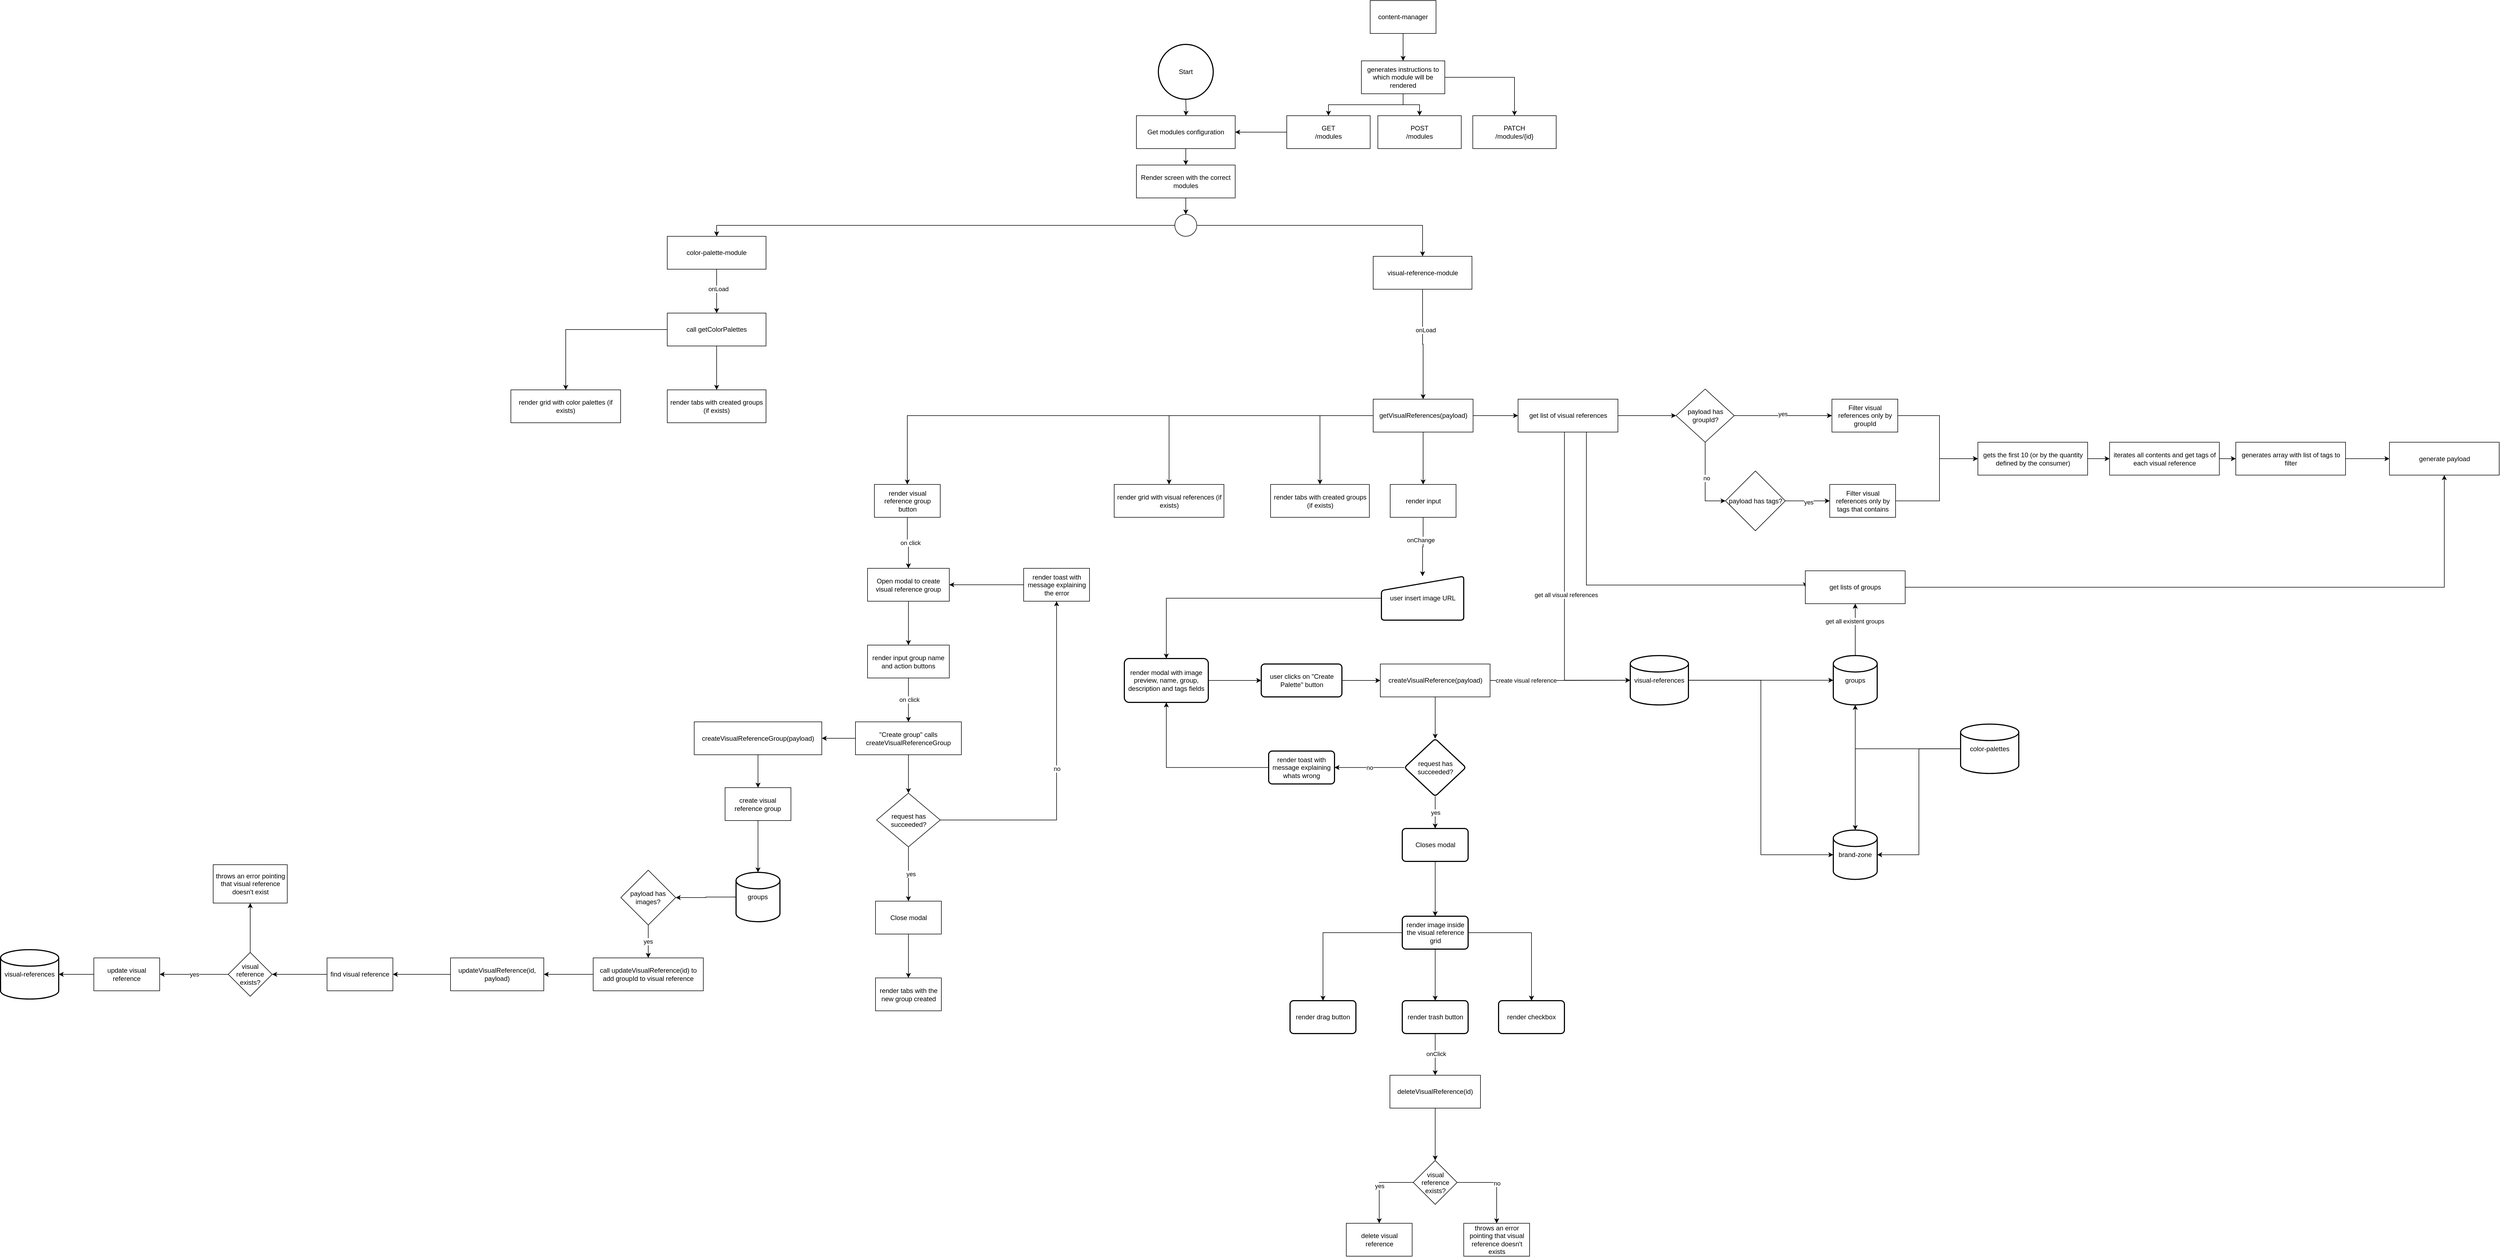 <mxfile version="26.1.1" pages="2">
  <diagram name="Arquitetura Principal do Sistema" id="1aioscKN3rz0F5LWiPXg">
    <mxGraphModel dx="3193" dy="2014" grid="1" gridSize="10" guides="1" tooltips="1" connect="1" arrows="1" fold="1" page="1" pageScale="1" pageWidth="850" pageHeight="1100" math="0" shadow="0">
      <root>
        <mxCell id="0" />
        <mxCell id="1" parent="0" />
        <mxCell id="BhR9hD4-15x6Vp5-vJWZ-80" value="" style="edgeStyle=orthogonalEdgeStyle;rounded=0;orthogonalLoop=1;jettySize=auto;html=1;" parent="1" target="BhR9hD4-15x6Vp5-vJWZ-79" edge="1">
          <mxGeometry relative="1" as="geometry">
            <mxPoint x="600" y="10" as="sourcePoint" />
          </mxGeometry>
        </mxCell>
        <mxCell id="BhR9hD4-15x6Vp5-vJWZ-71" style="edgeStyle=orthogonalEdgeStyle;rounded=0;orthogonalLoop=1;jettySize=auto;html=1;" parent="1" source="BhR9hD4-15x6Vp5-vJWZ-70" target="BhR9hD4-15x6Vp5-vJWZ-72" edge="1">
          <mxGeometry relative="1" as="geometry">
            <mxPoint x="996.0" y="-30" as="targetPoint" />
          </mxGeometry>
        </mxCell>
        <mxCell id="BhR9hD4-15x6Vp5-vJWZ-70" value="content-manager" style="whiteSpace=wrap;html=1;" parent="1" vertex="1">
          <mxGeometry x="936" y="-170" width="120" height="60" as="geometry" />
        </mxCell>
        <mxCell id="BhR9hD4-15x6Vp5-vJWZ-74" value="" style="edgeStyle=orthogonalEdgeStyle;rounded=0;orthogonalLoop=1;jettySize=auto;html=1;" parent="1" source="BhR9hD4-15x6Vp5-vJWZ-72" target="BhR9hD4-15x6Vp5-vJWZ-73" edge="1">
          <mxGeometry relative="1" as="geometry" />
        </mxCell>
        <mxCell id="BhR9hD4-15x6Vp5-vJWZ-76" value="" style="edgeStyle=orthogonalEdgeStyle;rounded=0;orthogonalLoop=1;jettySize=auto;html=1;" parent="1" source="BhR9hD4-15x6Vp5-vJWZ-72" target="BhR9hD4-15x6Vp5-vJWZ-75" edge="1">
          <mxGeometry relative="1" as="geometry" />
        </mxCell>
        <mxCell id="BhR9hD4-15x6Vp5-vJWZ-78" style="edgeStyle=orthogonalEdgeStyle;rounded=0;orthogonalLoop=1;jettySize=auto;html=1;" parent="1" source="BhR9hD4-15x6Vp5-vJWZ-72" target="BhR9hD4-15x6Vp5-vJWZ-77" edge="1">
          <mxGeometry relative="1" as="geometry" />
        </mxCell>
        <mxCell id="BhR9hD4-15x6Vp5-vJWZ-72" value="generates instructions to which module will be rendered" style="rounded=0;whiteSpace=wrap;html=1;" parent="1" vertex="1">
          <mxGeometry x="920" y="-60" width="152" height="60" as="geometry" />
        </mxCell>
        <mxCell id="BhR9hD4-15x6Vp5-vJWZ-81" style="edgeStyle=orthogonalEdgeStyle;rounded=0;orthogonalLoop=1;jettySize=auto;html=1;entryX=1;entryY=0.5;entryDx=0;entryDy=0;" parent="1" source="BhR9hD4-15x6Vp5-vJWZ-73" target="BhR9hD4-15x6Vp5-vJWZ-79" edge="1">
          <mxGeometry relative="1" as="geometry" />
        </mxCell>
        <mxCell id="BhR9hD4-15x6Vp5-vJWZ-73" value="GET&lt;div&gt;/modules&lt;/div&gt;" style="rounded=0;whiteSpace=wrap;html=1;" parent="1" vertex="1">
          <mxGeometry x="784" y="40" width="152" height="60" as="geometry" />
        </mxCell>
        <mxCell id="BhR9hD4-15x6Vp5-vJWZ-75" value="POST&lt;div&gt;/modules&lt;/div&gt;" style="rounded=0;whiteSpace=wrap;html=1;" parent="1" vertex="1">
          <mxGeometry x="950" y="40" width="152" height="60" as="geometry" />
        </mxCell>
        <mxCell id="BhR9hD4-15x6Vp5-vJWZ-77" value="PATCH&lt;div&gt;/modules/{id}&lt;/div&gt;" style="rounded=0;whiteSpace=wrap;html=1;" parent="1" vertex="1">
          <mxGeometry x="1123" y="40" width="152" height="60" as="geometry" />
        </mxCell>
        <mxCell id="BhR9hD4-15x6Vp5-vJWZ-83" value="" style="edgeStyle=orthogonalEdgeStyle;rounded=0;orthogonalLoop=1;jettySize=auto;html=1;" parent="1" source="BhR9hD4-15x6Vp5-vJWZ-79" target="BhR9hD4-15x6Vp5-vJWZ-82" edge="1">
          <mxGeometry relative="1" as="geometry" />
        </mxCell>
        <mxCell id="BhR9hD4-15x6Vp5-vJWZ-79" value="Get modules configuration" style="rounded=0;whiteSpace=wrap;html=1;" parent="1" vertex="1">
          <mxGeometry x="510" y="40" width="180" height="60" as="geometry" />
        </mxCell>
        <mxCell id="BhR9hD4-15x6Vp5-vJWZ-82" value="Render screen with the correct modules" style="rounded=0;whiteSpace=wrap;html=1;" parent="1" vertex="1">
          <mxGeometry x="510" y="130" width="180" height="60" as="geometry" />
        </mxCell>
        <mxCell id="BhR9hD4-15x6Vp5-vJWZ-330" style="edgeStyle=orthogonalEdgeStyle;rounded=0;orthogonalLoop=1;jettySize=auto;html=1;entryX=0.5;entryY=0;entryDx=0;entryDy=0;" parent="1" source="BhR9hD4-15x6Vp5-vJWZ-86" target="BhR9hD4-15x6Vp5-vJWZ-174" edge="1">
          <mxGeometry relative="1" as="geometry" />
        </mxCell>
        <mxCell id="ULhaOfNwI5lLK6dhQ9N3-2" value="onLoad" style="edgeLabel;html=1;align=center;verticalAlign=middle;resizable=0;points=[];" vertex="1" connectable="0" parent="BhR9hD4-15x6Vp5-vJWZ-330">
          <mxGeometry x="-0.267" y="6" relative="1" as="geometry">
            <mxPoint x="-1" as="offset" />
          </mxGeometry>
        </mxCell>
        <mxCell id="BhR9hD4-15x6Vp5-vJWZ-86" value="visual-reference-module" style="rounded=0;whiteSpace=wrap;html=1;" parent="1" vertex="1">
          <mxGeometry x="941.5" y="296.5" width="180" height="60" as="geometry" />
        </mxCell>
        <mxCell id="BhR9hD4-15x6Vp5-vJWZ-281" value="" style="edgeStyle=orthogonalEdgeStyle;rounded=0;orthogonalLoop=1;jettySize=auto;html=1;" parent="1" source="BhR9hD4-15x6Vp5-vJWZ-88" target="BhR9hD4-15x6Vp5-vJWZ-280" edge="1">
          <mxGeometry relative="1" as="geometry" />
        </mxCell>
        <mxCell id="BhR9hD4-15x6Vp5-vJWZ-88" value="user insert image URL" style="html=1;strokeWidth=2;shape=manualInput;whiteSpace=wrap;rounded=1;size=26;arcSize=11;" parent="1" vertex="1">
          <mxGeometry x="956.5" y="880" width="150" height="80" as="geometry" />
        </mxCell>
        <mxCell id="BhR9hD4-15x6Vp5-vJWZ-96" style="edgeStyle=orthogonalEdgeStyle;rounded=0;orthogonalLoop=1;jettySize=auto;html=1;" parent="1" source="BhR9hD4-15x6Vp5-vJWZ-94" target="BhR9hD4-15x6Vp5-vJWZ-86" edge="1">
          <mxGeometry relative="1" as="geometry" />
        </mxCell>
        <mxCell id="BhR9hD4-15x6Vp5-vJWZ-322" style="edgeStyle=orthogonalEdgeStyle;rounded=0;orthogonalLoop=1;jettySize=auto;html=1;entryX=0.5;entryY=0;entryDx=0;entryDy=0;" parent="1" source="BhR9hD4-15x6Vp5-vJWZ-94" target="BhR9hD4-15x6Vp5-vJWZ-321" edge="1">
          <mxGeometry relative="1" as="geometry" />
        </mxCell>
        <mxCell id="BhR9hD4-15x6Vp5-vJWZ-94" value="" style="verticalLabelPosition=bottom;verticalAlign=top;html=1;shape=mxgraph.flowchart.on-page_reference;" parent="1" vertex="1">
          <mxGeometry x="580" y="220" width="40" height="40" as="geometry" />
        </mxCell>
        <mxCell id="BhR9hD4-15x6Vp5-vJWZ-95" style="edgeStyle=orthogonalEdgeStyle;rounded=0;orthogonalLoop=1;jettySize=auto;html=1;entryX=0.5;entryY=0;entryDx=0;entryDy=0;entryPerimeter=0;" parent="1" source="BhR9hD4-15x6Vp5-vJWZ-82" target="BhR9hD4-15x6Vp5-vJWZ-94" edge="1">
          <mxGeometry relative="1" as="geometry" />
        </mxCell>
        <mxCell id="BhR9hD4-15x6Vp5-vJWZ-97" value="Start" style="strokeWidth=2;html=1;shape=mxgraph.flowchart.start_2;whiteSpace=wrap;" parent="1" vertex="1">
          <mxGeometry x="550" y="-90" width="100" height="100" as="geometry" />
        </mxCell>
        <mxCell id="BhR9hD4-15x6Vp5-vJWZ-148" value="brand-zone" style="strokeWidth=2;html=1;shape=mxgraph.flowchart.database;whiteSpace=wrap;" parent="1" vertex="1">
          <mxGeometry x="1780" y="1342.87" width="80" height="90" as="geometry" />
        </mxCell>
        <mxCell id="BhR9hD4-15x6Vp5-vJWZ-162" value="" style="edgeStyle=orthogonalEdgeStyle;rounded=0;orthogonalLoop=1;jettySize=auto;html=1;" parent="1" source="BhR9hD4-15x6Vp5-vJWZ-153" target="BhR9hD4-15x6Vp5-vJWZ-161" edge="1">
          <mxGeometry relative="1" as="geometry" />
        </mxCell>
        <mxCell id="BhR9hD4-15x6Vp5-vJWZ-163" value="yes" style="edgeLabel;html=1;align=center;verticalAlign=middle;resizable=0;points=[];" parent="BhR9hD4-15x6Vp5-vJWZ-162" vertex="1" connectable="0">
          <mxGeometry x="-0.011" y="3" relative="1" as="geometry">
            <mxPoint as="offset" />
          </mxGeometry>
        </mxCell>
        <mxCell id="BhR9hD4-15x6Vp5-vJWZ-180" style="edgeStyle=orthogonalEdgeStyle;rounded=0;orthogonalLoop=1;jettySize=auto;html=1;entryX=0;entryY=0.5;entryDx=0;entryDy=0;" parent="1" source="BhR9hD4-15x6Vp5-vJWZ-153" target="BhR9hD4-15x6Vp5-vJWZ-166" edge="1">
          <mxGeometry relative="1" as="geometry">
            <Array as="points">
              <mxPoint x="1546.5" y="742.5" />
            </Array>
          </mxGeometry>
        </mxCell>
        <mxCell id="BhR9hD4-15x6Vp5-vJWZ-181" value="no" style="edgeLabel;html=1;align=center;verticalAlign=middle;resizable=0;points=[];" parent="BhR9hD4-15x6Vp5-vJWZ-180" vertex="1" connectable="0">
          <mxGeometry x="-0.1" y="2" relative="1" as="geometry">
            <mxPoint as="offset" />
          </mxGeometry>
        </mxCell>
        <mxCell id="BhR9hD4-15x6Vp5-vJWZ-153" value="payload has groupId?" style="rhombus;whiteSpace=wrap;html=1;rounded=0;" parent="1" vertex="1">
          <mxGeometry x="1493.5" y="538.5" width="106" height="97" as="geometry" />
        </mxCell>
        <mxCell id="BhR9hD4-15x6Vp5-vJWZ-188" style="edgeStyle=orthogonalEdgeStyle;rounded=0;orthogonalLoop=1;jettySize=auto;html=1;entryX=0;entryY=0.5;entryDx=0;entryDy=0;" parent="1" source="BhR9hD4-15x6Vp5-vJWZ-161" target="BhR9hD4-15x6Vp5-vJWZ-186" edge="1">
          <mxGeometry relative="1" as="geometry">
            <Array as="points">
              <mxPoint x="1973.5" y="587" />
              <mxPoint x="1973.5" y="665" />
            </Array>
          </mxGeometry>
        </mxCell>
        <mxCell id="BhR9hD4-15x6Vp5-vJWZ-161" value="Filter visual references only by groupId" style="whiteSpace=wrap;html=1;rounded=0;" parent="1" vertex="1">
          <mxGeometry x="1777.5" y="557" width="120" height="60" as="geometry" />
        </mxCell>
        <mxCell id="BhR9hD4-15x6Vp5-vJWZ-169" value="" style="edgeStyle=orthogonalEdgeStyle;rounded=0;orthogonalLoop=1;jettySize=auto;html=1;" parent="1" source="BhR9hD4-15x6Vp5-vJWZ-166" target="BhR9hD4-15x6Vp5-vJWZ-168" edge="1">
          <mxGeometry relative="1" as="geometry" />
        </mxCell>
        <mxCell id="BhR9hD4-15x6Vp5-vJWZ-171" value="yes" style="edgeLabel;html=1;align=center;verticalAlign=middle;resizable=0;points=[];" parent="BhR9hD4-15x6Vp5-vJWZ-169" vertex="1" connectable="0">
          <mxGeometry x="0.034" y="-2" relative="1" as="geometry">
            <mxPoint as="offset" />
          </mxGeometry>
        </mxCell>
        <mxCell id="BhR9hD4-15x6Vp5-vJWZ-166" value="payload has tags?" style="rhombus;whiteSpace=wrap;html=1;" parent="1" vertex="1">
          <mxGeometry x="1583.5" y="688" width="109" height="109" as="geometry" />
        </mxCell>
        <mxCell id="BhR9hD4-15x6Vp5-vJWZ-187" style="edgeStyle=orthogonalEdgeStyle;rounded=0;orthogonalLoop=1;jettySize=auto;html=1;entryX=0;entryY=0.5;entryDx=0;entryDy=0;" parent="1" source="BhR9hD4-15x6Vp5-vJWZ-168" target="BhR9hD4-15x6Vp5-vJWZ-186" edge="1">
          <mxGeometry relative="1" as="geometry">
            <Array as="points">
              <mxPoint x="1973.5" y="743" />
              <mxPoint x="1973.5" y="665" />
            </Array>
          </mxGeometry>
        </mxCell>
        <mxCell id="BhR9hD4-15x6Vp5-vJWZ-168" value="Filter visual references only by tags that contains" style="whiteSpace=wrap;html=1;rounded=0;" parent="1" vertex="1">
          <mxGeometry x="1773.5" y="712.5" width="120" height="60" as="geometry" />
        </mxCell>
        <mxCell id="BhR9hD4-15x6Vp5-vJWZ-183" value="" style="edgeStyle=orthogonalEdgeStyle;rounded=0;orthogonalLoop=1;jettySize=auto;html=1;" parent="1" source="BhR9hD4-15x6Vp5-vJWZ-174" target="BhR9hD4-15x6Vp5-vJWZ-182" edge="1">
          <mxGeometry relative="1" as="geometry" />
        </mxCell>
        <mxCell id="BhR9hD4-15x6Vp5-vJWZ-331" style="edgeStyle=orthogonalEdgeStyle;rounded=0;orthogonalLoop=1;jettySize=auto;html=1;entryX=0.5;entryY=0;entryDx=0;entryDy=0;" parent="1" source="BhR9hD4-15x6Vp5-vJWZ-174" target="BhR9hD4-15x6Vp5-vJWZ-269" edge="1">
          <mxGeometry relative="1" as="geometry" />
        </mxCell>
        <mxCell id="BhR9hD4-15x6Vp5-vJWZ-332" style="edgeStyle=orthogonalEdgeStyle;rounded=0;orthogonalLoop=1;jettySize=auto;html=1;" parent="1" source="BhR9hD4-15x6Vp5-vJWZ-174" target="BhR9hD4-15x6Vp5-vJWZ-271" edge="1">
          <mxGeometry relative="1" as="geometry" />
        </mxCell>
        <mxCell id="BhR9hD4-15x6Vp5-vJWZ-333" style="edgeStyle=orthogonalEdgeStyle;rounded=0;orthogonalLoop=1;jettySize=auto;html=1;entryX=0.5;entryY=0;entryDx=0;entryDy=0;" parent="1" source="BhR9hD4-15x6Vp5-vJWZ-174" target="BhR9hD4-15x6Vp5-vJWZ-277" edge="1">
          <mxGeometry relative="1" as="geometry" />
        </mxCell>
        <mxCell id="BhR9hD4-15x6Vp5-vJWZ-335" style="edgeStyle=orthogonalEdgeStyle;rounded=0;orthogonalLoop=1;jettySize=auto;html=1;entryX=0.5;entryY=0;entryDx=0;entryDy=0;" parent="1" source="BhR9hD4-15x6Vp5-vJWZ-174" target="BhR9hD4-15x6Vp5-vJWZ-297" edge="1">
          <mxGeometry relative="1" as="geometry">
            <Array as="points">
              <mxPoint x="93" y="587" />
            </Array>
          </mxGeometry>
        </mxCell>
        <mxCell id="BhR9hD4-15x6Vp5-vJWZ-174" value="getVisualReferences(payload)" style="whiteSpace=wrap;html=1;" parent="1" vertex="1">
          <mxGeometry x="941.5" y="557" width="182" height="60" as="geometry" />
        </mxCell>
        <mxCell id="BhR9hD4-15x6Vp5-vJWZ-185" style="edgeStyle=orthogonalEdgeStyle;rounded=0;orthogonalLoop=1;jettySize=auto;html=1;" parent="1" source="BhR9hD4-15x6Vp5-vJWZ-182" target="BhR9hD4-15x6Vp5-vJWZ-153" edge="1">
          <mxGeometry relative="1" as="geometry" />
        </mxCell>
        <mxCell id="BhR9hD4-15x6Vp5-vJWZ-365" style="edgeStyle=orthogonalEdgeStyle;rounded=0;orthogonalLoop=1;jettySize=auto;html=1;entryX=0;entryY=0.5;entryDx=0;entryDy=0;" parent="1" source="BhR9hD4-15x6Vp5-vJWZ-182" target="BhR9hD4-15x6Vp5-vJWZ-203" edge="1">
          <mxGeometry relative="1" as="geometry">
            <Array as="points">
              <mxPoint x="1330" y="896" />
            </Array>
          </mxGeometry>
        </mxCell>
        <mxCell id="BhR9hD4-15x6Vp5-vJWZ-182" value="get list of visual references" style="whiteSpace=wrap;html=1;" parent="1" vertex="1">
          <mxGeometry x="1205.5" y="557" width="182" height="60" as="geometry" />
        </mxCell>
        <mxCell id="BhR9hD4-15x6Vp5-vJWZ-190" value="" style="edgeStyle=orthogonalEdgeStyle;rounded=0;orthogonalLoop=1;jettySize=auto;html=1;" parent="1" source="BhR9hD4-15x6Vp5-vJWZ-186" target="BhR9hD4-15x6Vp5-vJWZ-189" edge="1">
          <mxGeometry relative="1" as="geometry" />
        </mxCell>
        <mxCell id="BhR9hD4-15x6Vp5-vJWZ-186" value="gets the first 10 (or by the quantity defined by the consumer)" style="rounded=0;whiteSpace=wrap;html=1;" parent="1" vertex="1">
          <mxGeometry x="2043.5" y="635.5" width="200" height="60" as="geometry" />
        </mxCell>
        <mxCell id="BhR9hD4-15x6Vp5-vJWZ-192" value="" style="edgeStyle=orthogonalEdgeStyle;rounded=0;orthogonalLoop=1;jettySize=auto;html=1;" parent="1" source="BhR9hD4-15x6Vp5-vJWZ-189" target="BhR9hD4-15x6Vp5-vJWZ-191" edge="1">
          <mxGeometry relative="1" as="geometry" />
        </mxCell>
        <mxCell id="BhR9hD4-15x6Vp5-vJWZ-189" value="iterates all contents and get tags of each visual reference" style="rounded=0;whiteSpace=wrap;html=1;" parent="1" vertex="1">
          <mxGeometry x="2283.5" y="635.5" width="200" height="60" as="geometry" />
        </mxCell>
        <mxCell id="BhR9hD4-15x6Vp5-vJWZ-206" value="" style="edgeStyle=orthogonalEdgeStyle;rounded=0;orthogonalLoop=1;jettySize=auto;html=1;" parent="1" source="BhR9hD4-15x6Vp5-vJWZ-191" target="BhR9hD4-15x6Vp5-vJWZ-205" edge="1">
          <mxGeometry relative="1" as="geometry" />
        </mxCell>
        <mxCell id="BhR9hD4-15x6Vp5-vJWZ-191" value="generates array with list of tags to filter" style="rounded=0;whiteSpace=wrap;html=1;" parent="1" vertex="1">
          <mxGeometry x="2513.5" y="635.5" width="200" height="60" as="geometry" />
        </mxCell>
        <mxCell id="BhR9hD4-15x6Vp5-vJWZ-201" style="edgeStyle=orthogonalEdgeStyle;rounded=0;orthogonalLoop=1;jettySize=auto;html=1;" parent="1" source="BhR9hD4-15x6Vp5-vJWZ-195" target="BhR9hD4-15x6Vp5-vJWZ-148" edge="1">
          <mxGeometry relative="1" as="geometry" />
        </mxCell>
        <mxCell id="BhR9hD4-15x6Vp5-vJWZ-366" value="" style="edgeStyle=orthogonalEdgeStyle;rounded=0;orthogonalLoop=1;jettySize=auto;html=1;" parent="1" source="BhR9hD4-15x6Vp5-vJWZ-195" target="BhR9hD4-15x6Vp5-vJWZ-203" edge="1">
          <mxGeometry relative="1" as="geometry" />
        </mxCell>
        <mxCell id="BhR9hD4-15x6Vp5-vJWZ-369" value="get all existent groups" style="edgeLabel;html=1;align=center;verticalAlign=middle;resizable=0;points=[];" parent="BhR9hD4-15x6Vp5-vJWZ-366" vertex="1" connectable="0">
          <mxGeometry x="0.327" y="1" relative="1" as="geometry">
            <mxPoint as="offset" />
          </mxGeometry>
        </mxCell>
        <mxCell id="BhR9hD4-15x6Vp5-vJWZ-195" value="groups" style="strokeWidth=2;html=1;shape=mxgraph.flowchart.database;whiteSpace=wrap;" parent="1" vertex="1">
          <mxGeometry x="1780" y="1024.62" width="80" height="90" as="geometry" />
        </mxCell>
        <mxCell id="BhR9hD4-15x6Vp5-vJWZ-198" style="edgeStyle=orthogonalEdgeStyle;rounded=0;orthogonalLoop=1;jettySize=auto;html=1;" parent="1" source="BhR9hD4-15x6Vp5-vJWZ-196" target="BhR9hD4-15x6Vp5-vJWZ-195" edge="1">
          <mxGeometry relative="1" as="geometry" />
        </mxCell>
        <mxCell id="BhR9hD4-15x6Vp5-vJWZ-196" value="visual-references" style="strokeWidth=2;html=1;shape=mxgraph.flowchart.database;whiteSpace=wrap;" parent="1" vertex="1">
          <mxGeometry x="1410" y="1024.62" width="106" height="90" as="geometry" />
        </mxCell>
        <mxCell id="BhR9hD4-15x6Vp5-vJWZ-199" style="edgeStyle=orthogonalEdgeStyle;rounded=0;orthogonalLoop=1;jettySize=auto;html=1;" parent="1" source="BhR9hD4-15x6Vp5-vJWZ-197" target="BhR9hD4-15x6Vp5-vJWZ-195" edge="1">
          <mxGeometry relative="1" as="geometry" />
        </mxCell>
        <mxCell id="BhR9hD4-15x6Vp5-vJWZ-197" value="color-palettes" style="strokeWidth=2;html=1;shape=mxgraph.flowchart.database;whiteSpace=wrap;" parent="1" vertex="1">
          <mxGeometry x="2012" y="1149.62" width="106" height="90" as="geometry" />
        </mxCell>
        <mxCell id="BhR9hD4-15x6Vp5-vJWZ-200" style="edgeStyle=orthogonalEdgeStyle;rounded=0;orthogonalLoop=1;jettySize=auto;html=1;entryX=0;entryY=0.5;entryDx=0;entryDy=0;entryPerimeter=0;" parent="1" source="BhR9hD4-15x6Vp5-vJWZ-196" target="BhR9hD4-15x6Vp5-vJWZ-148" edge="1">
          <mxGeometry relative="1" as="geometry" />
        </mxCell>
        <mxCell id="BhR9hD4-15x6Vp5-vJWZ-202" style="edgeStyle=orthogonalEdgeStyle;rounded=0;orthogonalLoop=1;jettySize=auto;html=1;entryX=1;entryY=0.5;entryDx=0;entryDy=0;entryPerimeter=0;" parent="1" source="BhR9hD4-15x6Vp5-vJWZ-197" target="BhR9hD4-15x6Vp5-vJWZ-148" edge="1">
          <mxGeometry relative="1" as="geometry" />
        </mxCell>
        <mxCell id="BhR9hD4-15x6Vp5-vJWZ-367" style="edgeStyle=orthogonalEdgeStyle;rounded=0;orthogonalLoop=1;jettySize=auto;html=1;entryX=0.5;entryY=1;entryDx=0;entryDy=0;" parent="1" source="BhR9hD4-15x6Vp5-vJWZ-203" target="BhR9hD4-15x6Vp5-vJWZ-205" edge="1">
          <mxGeometry relative="1" as="geometry" />
        </mxCell>
        <mxCell id="BhR9hD4-15x6Vp5-vJWZ-203" value="get lists of groups" style="whiteSpace=wrap;html=1;" parent="1" vertex="1">
          <mxGeometry x="1729" y="870" width="182" height="60" as="geometry" />
        </mxCell>
        <mxCell id="BhR9hD4-15x6Vp5-vJWZ-205" value="generate payload" style="rounded=0;whiteSpace=wrap;html=1;" parent="1" vertex="1">
          <mxGeometry x="2793.5" y="635.5" width="200" height="60" as="geometry" />
        </mxCell>
        <mxCell id="BhR9hD4-15x6Vp5-vJWZ-337" style="edgeStyle=orthogonalEdgeStyle;rounded=0;orthogonalLoop=1;jettySize=auto;html=1;" parent="1" source="BhR9hD4-15x6Vp5-vJWZ-209" target="BhR9hD4-15x6Vp5-vJWZ-289" edge="1">
          <mxGeometry relative="1" as="geometry" />
        </mxCell>
        <mxCell id="BhR9hD4-15x6Vp5-vJWZ-338" value="create visual reference" style="edgeStyle=orthogonalEdgeStyle;rounded=0;orthogonalLoop=1;jettySize=auto;html=1;" parent="1" source="BhR9hD4-15x6Vp5-vJWZ-209" target="BhR9hD4-15x6Vp5-vJWZ-196" edge="1">
          <mxGeometry x="-0.488" relative="1" as="geometry">
            <mxPoint as="offset" />
          </mxGeometry>
        </mxCell>
        <mxCell id="BhR9hD4-15x6Vp5-vJWZ-209" value="createVisualReference(payload)" style="whiteSpace=wrap;html=1;" parent="1" vertex="1">
          <mxGeometry x="954.5" y="1040" width="200" height="60" as="geometry" />
        </mxCell>
        <mxCell id="BhR9hD4-15x6Vp5-vJWZ-214" value="" style="edgeStyle=orthogonalEdgeStyle;rounded=0;orthogonalLoop=1;jettySize=auto;html=1;" parent="1" edge="1">
          <mxGeometry relative="1" as="geometry">
            <mxPoint x="1350.091" y="1120" as="targetPoint" />
          </mxGeometry>
        </mxCell>
        <mxCell id="BhR9hD4-15x6Vp5-vJWZ-219" value="" style="edgeStyle=orthogonalEdgeStyle;rounded=0;orthogonalLoop=1;jettySize=auto;html=1;" parent="1" source="BhR9hD4-15x6Vp5-vJWZ-216" target="BhR9hD4-15x6Vp5-vJWZ-218" edge="1">
          <mxGeometry relative="1" as="geometry" />
        </mxCell>
        <mxCell id="BhR9hD4-15x6Vp5-vJWZ-216" value="updateVisualReference(id, payload)" style="whiteSpace=wrap;html=1;" parent="1" vertex="1">
          <mxGeometry x="-740" y="1576" width="170" height="60" as="geometry" />
        </mxCell>
        <mxCell id="BhR9hD4-15x6Vp5-vJWZ-221" value="" style="edgeStyle=orthogonalEdgeStyle;rounded=0;orthogonalLoop=1;jettySize=auto;html=1;" parent="1" source="BhR9hD4-15x6Vp5-vJWZ-218" target="BhR9hD4-15x6Vp5-vJWZ-220" edge="1">
          <mxGeometry relative="1" as="geometry" />
        </mxCell>
        <mxCell id="BhR9hD4-15x6Vp5-vJWZ-218" value="find visual reference" style="whiteSpace=wrap;html=1;" parent="1" vertex="1">
          <mxGeometry x="-965" y="1576" width="120" height="60" as="geometry" />
        </mxCell>
        <mxCell id="BhR9hD4-15x6Vp5-vJWZ-223" value="yes" style="edgeStyle=orthogonalEdgeStyle;rounded=0;orthogonalLoop=1;jettySize=auto;html=1;" parent="1" source="BhR9hD4-15x6Vp5-vJWZ-220" target="BhR9hD4-15x6Vp5-vJWZ-222" edge="1">
          <mxGeometry relative="1" as="geometry" />
        </mxCell>
        <mxCell id="BhR9hD4-15x6Vp5-vJWZ-226" value="" style="edgeStyle=orthogonalEdgeStyle;rounded=0;orthogonalLoop=1;jettySize=auto;html=1;" parent="1" source="BhR9hD4-15x6Vp5-vJWZ-220" target="BhR9hD4-15x6Vp5-vJWZ-225" edge="1">
          <mxGeometry relative="1" as="geometry" />
        </mxCell>
        <mxCell id="BhR9hD4-15x6Vp5-vJWZ-220" value="visual reference exists?" style="rhombus;whiteSpace=wrap;html=1;" parent="1" vertex="1">
          <mxGeometry x="-1145" y="1566" width="80" height="80" as="geometry" />
        </mxCell>
        <mxCell id="BhR9hD4-15x6Vp5-vJWZ-355" value="" style="edgeStyle=orthogonalEdgeStyle;rounded=0;orthogonalLoop=1;jettySize=auto;html=1;" parent="1" source="BhR9hD4-15x6Vp5-vJWZ-222" target="BhR9hD4-15x6Vp5-vJWZ-354" edge="1">
          <mxGeometry relative="1" as="geometry" />
        </mxCell>
        <mxCell id="BhR9hD4-15x6Vp5-vJWZ-222" value="update visual reference" style="whiteSpace=wrap;html=1;" parent="1" vertex="1">
          <mxGeometry x="-1390" y="1576" width="120" height="60" as="geometry" />
        </mxCell>
        <mxCell id="BhR9hD4-15x6Vp5-vJWZ-225" value="throws an error pointing that visual reference doesn&#39;t exist" style="whiteSpace=wrap;html=1;" parent="1" vertex="1">
          <mxGeometry x="-1172.5" y="1406" width="135" height="70" as="geometry" />
        </mxCell>
        <mxCell id="BhR9hD4-15x6Vp5-vJWZ-230" value="" style="edgeStyle=orthogonalEdgeStyle;rounded=0;orthogonalLoop=1;jettySize=auto;html=1;" parent="1" source="BhR9hD4-15x6Vp5-vJWZ-227" target="BhR9hD4-15x6Vp5-vJWZ-229" edge="1">
          <mxGeometry relative="1" as="geometry" />
        </mxCell>
        <mxCell id="BhR9hD4-15x6Vp5-vJWZ-227" value="deleteVisualReference(id)" style="whiteSpace=wrap;html=1;" parent="1" vertex="1">
          <mxGeometry x="972" y="1790" width="165" height="60" as="geometry" />
        </mxCell>
        <mxCell id="BhR9hD4-15x6Vp5-vJWZ-232" value="yes" style="edgeStyle=orthogonalEdgeStyle;rounded=0;orthogonalLoop=1;jettySize=auto;html=1;" parent="1" source="BhR9hD4-15x6Vp5-vJWZ-229" target="BhR9hD4-15x6Vp5-vJWZ-231" edge="1">
          <mxGeometry relative="1" as="geometry" />
        </mxCell>
        <mxCell id="BhR9hD4-15x6Vp5-vJWZ-234" value="no" style="edgeStyle=orthogonalEdgeStyle;rounded=0;orthogonalLoop=1;jettySize=auto;html=1;" parent="1" source="BhR9hD4-15x6Vp5-vJWZ-229" target="BhR9hD4-15x6Vp5-vJWZ-233" edge="1">
          <mxGeometry relative="1" as="geometry" />
        </mxCell>
        <mxCell id="BhR9hD4-15x6Vp5-vJWZ-229" value="visual reference exists?" style="rhombus;whiteSpace=wrap;html=1;" parent="1" vertex="1">
          <mxGeometry x="1014.5" y="1945.5" width="80" height="80" as="geometry" />
        </mxCell>
        <mxCell id="BhR9hD4-15x6Vp5-vJWZ-231" value="delete visual reference" style="whiteSpace=wrap;html=1;" parent="1" vertex="1">
          <mxGeometry x="892.5" y="2060" width="120" height="60" as="geometry" />
        </mxCell>
        <mxCell id="BhR9hD4-15x6Vp5-vJWZ-233" value="throws an error pointing that visual reference doesn&#39;t exists" style="whiteSpace=wrap;html=1;" parent="1" vertex="1">
          <mxGeometry x="1106.5" y="2060" width="120" height="60" as="geometry" />
        </mxCell>
        <mxCell id="BhR9hD4-15x6Vp5-vJWZ-260" value="" style="edgeStyle=orthogonalEdgeStyle;rounded=0;orthogonalLoop=1;jettySize=auto;html=1;" parent="1" source="BhR9hD4-15x6Vp5-vJWZ-243" target="BhR9hD4-15x6Vp5-vJWZ-255" edge="1">
          <mxGeometry relative="1" as="geometry" />
        </mxCell>
        <mxCell id="BhR9hD4-15x6Vp5-vJWZ-243" value="createVisualReferenceGroup(payload)" style="whiteSpace=wrap;html=1;" parent="1" vertex="1">
          <mxGeometry x="-295.88" y="1145.5" width="232.5" height="60" as="geometry" />
        </mxCell>
        <mxCell id="BhR9hD4-15x6Vp5-vJWZ-253" value="yes" style="edgeStyle=orthogonalEdgeStyle;rounded=0;orthogonalLoop=1;jettySize=auto;html=1;" parent="1" source="BhR9hD4-15x6Vp5-vJWZ-250" target="BhR9hD4-15x6Vp5-vJWZ-252" edge="1">
          <mxGeometry relative="1" as="geometry" />
        </mxCell>
        <mxCell id="BhR9hD4-15x6Vp5-vJWZ-250" value="payload has images?" style="rhombus;whiteSpace=wrap;html=1;" parent="1" vertex="1">
          <mxGeometry x="-429.62" y="1416" width="100" height="100" as="geometry" />
        </mxCell>
        <mxCell id="BhR9hD4-15x6Vp5-vJWZ-353" value="" style="edgeStyle=orthogonalEdgeStyle;rounded=0;orthogonalLoop=1;jettySize=auto;html=1;" parent="1" source="BhR9hD4-15x6Vp5-vJWZ-252" target="BhR9hD4-15x6Vp5-vJWZ-216" edge="1">
          <mxGeometry relative="1" as="geometry" />
        </mxCell>
        <mxCell id="BhR9hD4-15x6Vp5-vJWZ-252" value="call updateVisualReference(id) to add groupId to visual reference" style="whiteSpace=wrap;html=1;" parent="1" vertex="1">
          <mxGeometry x="-480.0" y="1576" width="200.75" height="60" as="geometry" />
        </mxCell>
        <mxCell id="BhR9hD4-15x6Vp5-vJWZ-351" value="" style="edgeStyle=orthogonalEdgeStyle;rounded=0;orthogonalLoop=1;jettySize=auto;html=1;" parent="1" source="BhR9hD4-15x6Vp5-vJWZ-255" target="BhR9hD4-15x6Vp5-vJWZ-349" edge="1">
          <mxGeometry relative="1" as="geometry" />
        </mxCell>
        <mxCell id="BhR9hD4-15x6Vp5-vJWZ-255" value="create visual reference group" style="whiteSpace=wrap;html=1;" parent="1" vertex="1">
          <mxGeometry x="-239.63" y="1265.5" width="120" height="60" as="geometry" />
        </mxCell>
        <mxCell id="BhR9hD4-15x6Vp5-vJWZ-269" value="render grid with visual references (if exists)" style="rounded=0;whiteSpace=wrap;html=1;" parent="1" vertex="1">
          <mxGeometry x="469.5" y="712.5" width="200" height="60" as="geometry" />
        </mxCell>
        <mxCell id="BhR9hD4-15x6Vp5-vJWZ-271" value="render tabs with created groups (if exists)" style="rounded=0;whiteSpace=wrap;html=1;" parent="1" vertex="1">
          <mxGeometry x="754.5" y="712.5" width="180" height="60" as="geometry" />
        </mxCell>
        <mxCell id="BhR9hD4-15x6Vp5-vJWZ-334" value="" style="edgeStyle=orthogonalEdgeStyle;rounded=0;orthogonalLoop=1;jettySize=auto;html=1;" parent="1" source="BhR9hD4-15x6Vp5-vJWZ-277" target="BhR9hD4-15x6Vp5-vJWZ-88" edge="1">
          <mxGeometry relative="1" as="geometry" />
        </mxCell>
        <mxCell id="ULhaOfNwI5lLK6dhQ9N3-3" value="onChange" style="edgeLabel;html=1;align=center;verticalAlign=middle;resizable=0;points=[];" vertex="1" connectable="0" parent="BhR9hD4-15x6Vp5-vJWZ-334">
          <mxGeometry x="-0.233" y="-6" relative="1" as="geometry">
            <mxPoint x="1" as="offset" />
          </mxGeometry>
        </mxCell>
        <mxCell id="BhR9hD4-15x6Vp5-vJWZ-277" value="render input" style="whiteSpace=wrap;html=1;rounded=0;" parent="1" vertex="1">
          <mxGeometry x="972.5" y="712.5" width="120" height="60" as="geometry" />
        </mxCell>
        <mxCell id="BhR9hD4-15x6Vp5-vJWZ-284" value="" style="edgeStyle=orthogonalEdgeStyle;rounded=0;orthogonalLoop=1;jettySize=auto;html=1;" parent="1" source="BhR9hD4-15x6Vp5-vJWZ-280" target="BhR9hD4-15x6Vp5-vJWZ-283" edge="1">
          <mxGeometry relative="1" as="geometry" />
        </mxCell>
        <mxCell id="BhR9hD4-15x6Vp5-vJWZ-280" value="render modal with image preview, name, group, description and tags fields" style="whiteSpace=wrap;html=1;strokeWidth=2;rounded=1;arcSize=11;" parent="1" vertex="1">
          <mxGeometry x="488" y="1030" width="153" height="80" as="geometry" />
        </mxCell>
        <mxCell id="BhR9hD4-15x6Vp5-vJWZ-336" style="edgeStyle=orthogonalEdgeStyle;rounded=0;orthogonalLoop=1;jettySize=auto;html=1;entryX=0;entryY=0.5;entryDx=0;entryDy=0;" parent="1" source="BhR9hD4-15x6Vp5-vJWZ-283" target="BhR9hD4-15x6Vp5-vJWZ-209" edge="1">
          <mxGeometry relative="1" as="geometry" />
        </mxCell>
        <mxCell id="BhR9hD4-15x6Vp5-vJWZ-283" value="user clicks on &quot;Create Palette&quot; button" style="whiteSpace=wrap;html=1;strokeWidth=2;rounded=1;arcSize=11;" parent="1" vertex="1">
          <mxGeometry x="737.5" y="1040" width="147" height="60" as="geometry" />
        </mxCell>
        <mxCell id="BhR9hD4-15x6Vp5-vJWZ-310" value="" style="edgeStyle=orthogonalEdgeStyle;rounded=0;orthogonalLoop=1;jettySize=auto;html=1;" parent="1" source="BhR9hD4-15x6Vp5-vJWZ-287" target="BhR9hD4-15x6Vp5-vJWZ-291" edge="1">
          <mxGeometry relative="1" as="geometry" />
        </mxCell>
        <mxCell id="BhR9hD4-15x6Vp5-vJWZ-287" value="Closes modal" style="whiteSpace=wrap;html=1;strokeWidth=2;rounded=1;arcSize=11;" parent="1" vertex="1">
          <mxGeometry x="994.5" y="1340" width="120" height="60" as="geometry" />
        </mxCell>
        <mxCell id="BhR9hD4-15x6Vp5-vJWZ-294" value="no" style="edgeStyle=orthogonalEdgeStyle;rounded=0;orthogonalLoop=1;jettySize=auto;html=1;" parent="1" source="BhR9hD4-15x6Vp5-vJWZ-289" target="BhR9hD4-15x6Vp5-vJWZ-293" edge="1">
          <mxGeometry relative="1" as="geometry" />
        </mxCell>
        <mxCell id="BhR9hD4-15x6Vp5-vJWZ-309" value="yes" style="edgeStyle=orthogonalEdgeStyle;rounded=0;orthogonalLoop=1;jettySize=auto;html=1;" parent="1" source="BhR9hD4-15x6Vp5-vJWZ-289" target="BhR9hD4-15x6Vp5-vJWZ-287" edge="1">
          <mxGeometry relative="1" as="geometry" />
        </mxCell>
        <mxCell id="BhR9hD4-15x6Vp5-vJWZ-289" value="request has succeeded?" style="rhombus;whiteSpace=wrap;html=1;strokeWidth=2;rounded=1;arcSize=11;" parent="1" vertex="1">
          <mxGeometry x="998.5" y="1176.25" width="112" height="105" as="geometry" />
        </mxCell>
        <mxCell id="BhR9hD4-15x6Vp5-vJWZ-357" value="" style="edgeStyle=orthogonalEdgeStyle;rounded=0;orthogonalLoop=1;jettySize=auto;html=1;" parent="1" source="BhR9hD4-15x6Vp5-vJWZ-291" target="BhR9hD4-15x6Vp5-vJWZ-356" edge="1">
          <mxGeometry relative="1" as="geometry" />
        </mxCell>
        <mxCell id="BhR9hD4-15x6Vp5-vJWZ-359" value="" style="edgeStyle=orthogonalEdgeStyle;rounded=0;orthogonalLoop=1;jettySize=auto;html=1;" parent="1" source="BhR9hD4-15x6Vp5-vJWZ-291" target="BhR9hD4-15x6Vp5-vJWZ-358" edge="1">
          <mxGeometry relative="1" as="geometry" />
        </mxCell>
        <mxCell id="BhR9hD4-15x6Vp5-vJWZ-360" value="" style="edgeStyle=orthogonalEdgeStyle;rounded=0;orthogonalLoop=1;jettySize=auto;html=1;" parent="1" source="BhR9hD4-15x6Vp5-vJWZ-291" target="BhR9hD4-15x6Vp5-vJWZ-358" edge="1">
          <mxGeometry relative="1" as="geometry" />
        </mxCell>
        <mxCell id="BhR9hD4-15x6Vp5-vJWZ-362" value="" style="edgeStyle=orthogonalEdgeStyle;rounded=0;orthogonalLoop=1;jettySize=auto;html=1;" parent="1" source="BhR9hD4-15x6Vp5-vJWZ-291" target="BhR9hD4-15x6Vp5-vJWZ-361" edge="1">
          <mxGeometry relative="1" as="geometry" />
        </mxCell>
        <mxCell id="BhR9hD4-15x6Vp5-vJWZ-291" value="render image inside the visual reference grid" style="whiteSpace=wrap;html=1;strokeWidth=2;rounded=1;arcSize=11;" parent="1" vertex="1">
          <mxGeometry x="994.5" y="1500" width="120" height="60" as="geometry" />
        </mxCell>
        <mxCell id="BhR9hD4-15x6Vp5-vJWZ-311" style="edgeStyle=orthogonalEdgeStyle;rounded=0;orthogonalLoop=1;jettySize=auto;html=1;" parent="1" source="BhR9hD4-15x6Vp5-vJWZ-293" target="BhR9hD4-15x6Vp5-vJWZ-280" edge="1">
          <mxGeometry relative="1" as="geometry" />
        </mxCell>
        <mxCell id="BhR9hD4-15x6Vp5-vJWZ-293" value="render toast with message explaining whats wrong" style="whiteSpace=wrap;html=1;strokeWidth=2;rounded=1;arcSize=11;" parent="1" vertex="1">
          <mxGeometry x="751" y="1198.75" width="120" height="60" as="geometry" />
        </mxCell>
        <mxCell id="BhR9hD4-15x6Vp5-vJWZ-299" value="" style="edgeStyle=orthogonalEdgeStyle;rounded=0;orthogonalLoop=1;jettySize=auto;html=1;" parent="1" source="BhR9hD4-15x6Vp5-vJWZ-297" target="BhR9hD4-15x6Vp5-vJWZ-298" edge="1">
          <mxGeometry relative="1" as="geometry" />
        </mxCell>
        <mxCell id="BhR9hD4-15x6Vp5-vJWZ-300" value="on click" style="edgeLabel;html=1;align=center;verticalAlign=middle;resizable=0;points=[];" parent="BhR9hD4-15x6Vp5-vJWZ-299" vertex="1" connectable="0">
          <mxGeometry x="0.025" y="3" relative="1" as="geometry">
            <mxPoint as="offset" />
          </mxGeometry>
        </mxCell>
        <mxCell id="BhR9hD4-15x6Vp5-vJWZ-297" value="render visual reference group button" style="rounded=0;whiteSpace=wrap;html=1;" parent="1" vertex="1">
          <mxGeometry x="32.5" y="712.5" width="120" height="60" as="geometry" />
        </mxCell>
        <mxCell id="BhR9hD4-15x6Vp5-vJWZ-302" value="" style="edgeStyle=orthogonalEdgeStyle;rounded=0;orthogonalLoop=1;jettySize=auto;html=1;" parent="1" source="BhR9hD4-15x6Vp5-vJWZ-298" target="BhR9hD4-15x6Vp5-vJWZ-301" edge="1">
          <mxGeometry relative="1" as="geometry" />
        </mxCell>
        <mxCell id="BhR9hD4-15x6Vp5-vJWZ-298" value="Open modal to create visual reference group" style="rounded=0;whiteSpace=wrap;html=1;" parent="1" vertex="1">
          <mxGeometry x="20" y="865.5" width="149" height="60" as="geometry" />
        </mxCell>
        <mxCell id="BhR9hD4-15x6Vp5-vJWZ-304" value="" style="edgeStyle=orthogonalEdgeStyle;rounded=0;orthogonalLoop=1;jettySize=auto;html=1;" parent="1" source="BhR9hD4-15x6Vp5-vJWZ-301" target="BhR9hD4-15x6Vp5-vJWZ-303" edge="1">
          <mxGeometry relative="1" as="geometry" />
        </mxCell>
        <mxCell id="BhR9hD4-15x6Vp5-vJWZ-305" value="on click" style="edgeLabel;html=1;align=center;verticalAlign=middle;resizable=0;points=[];" parent="BhR9hD4-15x6Vp5-vJWZ-304" vertex="1" connectable="0">
          <mxGeometry x="-0.025" y="1" relative="1" as="geometry">
            <mxPoint as="offset" />
          </mxGeometry>
        </mxCell>
        <mxCell id="BhR9hD4-15x6Vp5-vJWZ-301" value="render input group name and action buttons" style="rounded=0;whiteSpace=wrap;html=1;" parent="1" vertex="1">
          <mxGeometry x="20" y="1005.5" width="149" height="60" as="geometry" />
        </mxCell>
        <mxCell id="BhR9hD4-15x6Vp5-vJWZ-307" value="" style="edgeStyle=orthogonalEdgeStyle;rounded=0;orthogonalLoop=1;jettySize=auto;html=1;" parent="1" source="BhR9hD4-15x6Vp5-vJWZ-303" target="BhR9hD4-15x6Vp5-vJWZ-306" edge="1">
          <mxGeometry relative="1" as="geometry" />
        </mxCell>
        <mxCell id="BhR9hD4-15x6Vp5-vJWZ-348" value="" style="edgeStyle=orthogonalEdgeStyle;rounded=0;orthogonalLoop=1;jettySize=auto;html=1;" parent="1" source="BhR9hD4-15x6Vp5-vJWZ-303" target="BhR9hD4-15x6Vp5-vJWZ-243" edge="1">
          <mxGeometry relative="1" as="geometry" />
        </mxCell>
        <mxCell id="BhR9hD4-15x6Vp5-vJWZ-303" value="&quot;Create group&quot; calls createVisualReferenceGroup" style="whiteSpace=wrap;html=1;rounded=0;" parent="1" vertex="1">
          <mxGeometry x="-2" y="1145.5" width="193" height="60" as="geometry" />
        </mxCell>
        <mxCell id="BhR9hD4-15x6Vp5-vJWZ-313" value="" style="edgeStyle=orthogonalEdgeStyle;rounded=0;orthogonalLoop=1;jettySize=auto;html=1;" parent="1" source="BhR9hD4-15x6Vp5-vJWZ-306" target="BhR9hD4-15x6Vp5-vJWZ-312" edge="1">
          <mxGeometry relative="1" as="geometry" />
        </mxCell>
        <mxCell id="BhR9hD4-15x6Vp5-vJWZ-314" value="yes" style="edgeLabel;html=1;align=center;verticalAlign=middle;resizable=0;points=[];" parent="BhR9hD4-15x6Vp5-vJWZ-313" vertex="1" connectable="0">
          <mxGeometry x="-0.004" y="4" relative="1" as="geometry">
            <mxPoint as="offset" />
          </mxGeometry>
        </mxCell>
        <mxCell id="BhR9hD4-15x6Vp5-vJWZ-318" value="no" style="edgeStyle=orthogonalEdgeStyle;rounded=0;orthogonalLoop=1;jettySize=auto;html=1;" parent="1" source="BhR9hD4-15x6Vp5-vJWZ-306" target="BhR9hD4-15x6Vp5-vJWZ-317" edge="1">
          <mxGeometry relative="1" as="geometry" />
        </mxCell>
        <mxCell id="BhR9hD4-15x6Vp5-vJWZ-306" value="request has succeeded?" style="rhombus;whiteSpace=wrap;html=1;rounded=0;" parent="1" vertex="1">
          <mxGeometry x="36.5" y="1275.5" width="116" height="98" as="geometry" />
        </mxCell>
        <mxCell id="BhR9hD4-15x6Vp5-vJWZ-316" value="" style="edgeStyle=orthogonalEdgeStyle;rounded=0;orthogonalLoop=1;jettySize=auto;html=1;" parent="1" source="BhR9hD4-15x6Vp5-vJWZ-312" target="BhR9hD4-15x6Vp5-vJWZ-315" edge="1">
          <mxGeometry relative="1" as="geometry" />
        </mxCell>
        <mxCell id="BhR9hD4-15x6Vp5-vJWZ-312" value="Close modal" style="whiteSpace=wrap;html=1;rounded=0;" parent="1" vertex="1">
          <mxGeometry x="34.5" y="1472.5" width="120" height="60" as="geometry" />
        </mxCell>
        <mxCell id="BhR9hD4-15x6Vp5-vJWZ-315" value="render tabs with the new group created" style="whiteSpace=wrap;html=1;rounded=0;" parent="1" vertex="1">
          <mxGeometry x="34.5" y="1612.5" width="120" height="60" as="geometry" />
        </mxCell>
        <mxCell id="BhR9hD4-15x6Vp5-vJWZ-319" style="edgeStyle=orthogonalEdgeStyle;rounded=0;orthogonalLoop=1;jettySize=auto;html=1;entryX=1;entryY=0.5;entryDx=0;entryDy=0;" parent="1" source="BhR9hD4-15x6Vp5-vJWZ-317" target="BhR9hD4-15x6Vp5-vJWZ-298" edge="1">
          <mxGeometry relative="1" as="geometry" />
        </mxCell>
        <mxCell id="BhR9hD4-15x6Vp5-vJWZ-317" value="render toast with message explaining the error" style="whiteSpace=wrap;html=1;rounded=0;" parent="1" vertex="1">
          <mxGeometry x="304.5" y="865.5" width="120" height="60" as="geometry" />
        </mxCell>
        <mxCell id="BhR9hD4-15x6Vp5-vJWZ-324" value="" style="edgeStyle=orthogonalEdgeStyle;rounded=0;orthogonalLoop=1;jettySize=auto;html=1;" parent="1" source="BhR9hD4-15x6Vp5-vJWZ-321" target="BhR9hD4-15x6Vp5-vJWZ-323" edge="1">
          <mxGeometry relative="1" as="geometry" />
        </mxCell>
        <mxCell id="ULhaOfNwI5lLK6dhQ9N3-4" value="onLoad" style="edgeLabel;html=1;align=center;verticalAlign=middle;resizable=0;points=[];" vertex="1" connectable="0" parent="BhR9hD4-15x6Vp5-vJWZ-324">
          <mxGeometry x="-0.116" y="3" relative="1" as="geometry">
            <mxPoint as="offset" />
          </mxGeometry>
        </mxCell>
        <mxCell id="BhR9hD4-15x6Vp5-vJWZ-321" value="color-palette-module" style="rounded=0;whiteSpace=wrap;html=1;" parent="1" vertex="1">
          <mxGeometry x="-345" y="260" width="180" height="60" as="geometry" />
        </mxCell>
        <mxCell id="BhR9hD4-15x6Vp5-vJWZ-327" value="" style="edgeStyle=orthogonalEdgeStyle;rounded=0;orthogonalLoop=1;jettySize=auto;html=1;" parent="1" source="BhR9hD4-15x6Vp5-vJWZ-323" target="BhR9hD4-15x6Vp5-vJWZ-326" edge="1">
          <mxGeometry relative="1" as="geometry" />
        </mxCell>
        <mxCell id="BhR9hD4-15x6Vp5-vJWZ-328" style="edgeStyle=orthogonalEdgeStyle;rounded=0;orthogonalLoop=1;jettySize=auto;html=1;" parent="1" source="BhR9hD4-15x6Vp5-vJWZ-323" target="BhR9hD4-15x6Vp5-vJWZ-325" edge="1">
          <mxGeometry relative="1" as="geometry" />
        </mxCell>
        <mxCell id="BhR9hD4-15x6Vp5-vJWZ-323" value="call getColorPalettes" style="rounded=0;whiteSpace=wrap;html=1;" parent="1" vertex="1">
          <mxGeometry x="-345" y="400" width="180" height="60" as="geometry" />
        </mxCell>
        <mxCell id="BhR9hD4-15x6Vp5-vJWZ-325" value="render grid with color palettes (if exists)" style="rounded=0;whiteSpace=wrap;html=1;" parent="1" vertex="1">
          <mxGeometry x="-630" y="540" width="200" height="60" as="geometry" />
        </mxCell>
        <mxCell id="BhR9hD4-15x6Vp5-vJWZ-326" value="render tabs with created groups (if exists)" style="rounded=0;whiteSpace=wrap;html=1;" parent="1" vertex="1">
          <mxGeometry x="-345" y="540" width="180" height="60" as="geometry" />
        </mxCell>
        <mxCell id="BhR9hD4-15x6Vp5-vJWZ-352" value="" style="edgeStyle=orthogonalEdgeStyle;rounded=0;orthogonalLoop=1;jettySize=auto;html=1;" parent="1" source="BhR9hD4-15x6Vp5-vJWZ-349" target="BhR9hD4-15x6Vp5-vJWZ-250" edge="1">
          <mxGeometry relative="1" as="geometry" />
        </mxCell>
        <mxCell id="BhR9hD4-15x6Vp5-vJWZ-349" value="groups" style="strokeWidth=2;html=1;shape=mxgraph.flowchart.database;whiteSpace=wrap;" parent="1" vertex="1">
          <mxGeometry x="-219.63" y="1420" width="80" height="90" as="geometry" />
        </mxCell>
        <mxCell id="BhR9hD4-15x6Vp5-vJWZ-354" value="visual-references" style="strokeWidth=2;html=1;shape=mxgraph.flowchart.database;whiteSpace=wrap;" parent="1" vertex="1">
          <mxGeometry x="-1560" y="1561" width="106" height="90" as="geometry" />
        </mxCell>
        <mxCell id="BhR9hD4-15x6Vp5-vJWZ-356" value="render drag button" style="whiteSpace=wrap;html=1;strokeWidth=2;rounded=1;arcSize=11;" parent="1" vertex="1">
          <mxGeometry x="790" y="1654" width="120" height="60" as="geometry" />
        </mxCell>
        <mxCell id="BhR9hD4-15x6Vp5-vJWZ-358" value="render checkbox" style="whiteSpace=wrap;html=1;strokeWidth=2;rounded=1;arcSize=11;" parent="1" vertex="1">
          <mxGeometry x="1170" y="1654" width="120" height="60" as="geometry" />
        </mxCell>
        <mxCell id="BhR9hD4-15x6Vp5-vJWZ-363" value="" style="edgeStyle=orthogonalEdgeStyle;rounded=0;orthogonalLoop=1;jettySize=auto;html=1;" parent="1" source="BhR9hD4-15x6Vp5-vJWZ-361" target="BhR9hD4-15x6Vp5-vJWZ-227" edge="1">
          <mxGeometry relative="1" as="geometry" />
        </mxCell>
        <mxCell id="ULhaOfNwI5lLK6dhQ9N3-1" value="onClick" style="edgeLabel;html=1;align=center;verticalAlign=middle;resizable=0;points=[];" vertex="1" connectable="0" parent="BhR9hD4-15x6Vp5-vJWZ-363">
          <mxGeometry x="-0.043" y="1" relative="1" as="geometry">
            <mxPoint as="offset" />
          </mxGeometry>
        </mxCell>
        <mxCell id="BhR9hD4-15x6Vp5-vJWZ-361" value="render trash button" style="whiteSpace=wrap;html=1;strokeWidth=2;rounded=1;arcSize=11;" parent="1" vertex="1">
          <mxGeometry x="994.5" y="1654" width="120" height="60" as="geometry" />
        </mxCell>
        <mxCell id="BhR9hD4-15x6Vp5-vJWZ-364" style="edgeStyle=orthogonalEdgeStyle;rounded=0;orthogonalLoop=1;jettySize=auto;html=1;entryX=0;entryY=0.5;entryDx=0;entryDy=0;entryPerimeter=0;" parent="1" source="BhR9hD4-15x6Vp5-vJWZ-182" target="BhR9hD4-15x6Vp5-vJWZ-196" edge="1">
          <mxGeometry relative="1" as="geometry">
            <Array as="points">
              <mxPoint x="1290" y="1070" />
            </Array>
          </mxGeometry>
        </mxCell>
        <mxCell id="BhR9hD4-15x6Vp5-vJWZ-368" value="get all visual references" style="edgeLabel;html=1;align=center;verticalAlign=middle;resizable=0;points=[];" parent="BhR9hD4-15x6Vp5-vJWZ-364" vertex="1" connectable="0">
          <mxGeometry x="0.037" y="3" relative="1" as="geometry">
            <mxPoint as="offset" />
          </mxGeometry>
        </mxCell>
      </root>
    </mxGraphModel>
  </diagram>
  <diagram id="nvN9m3mlehE1kCQdFqvr" name="Diagrama de Components">
    <mxGraphModel dx="995" dy="1709" grid="1" gridSize="10" guides="1" tooltips="1" connect="1" arrows="1" fold="1" page="1" pageScale="1" pageWidth="850" pageHeight="1100" math="0" shadow="0">
      <root>
        <mxCell id="0" />
        <mxCell id="1" parent="0" />
        <mxCell id="YczyxIQ4trT35cKekm0H-15" value="contexts" style="shape=folder;fontStyle=1;spacingTop=10;tabWidth=40;tabHeight=14;tabPosition=left;html=1;whiteSpace=wrap;" parent="1" vertex="1">
          <mxGeometry x="1650" y="620" width="70" height="50" as="geometry" />
        </mxCell>
        <mxCell id="YczyxIQ4trT35cKekm0H-18" value="" style="edgeStyle=orthogonalEdgeStyle;rounded=0;orthogonalLoop=1;jettySize=auto;html=1;" parent="1" source="YczyxIQ4trT35cKekm0H-16" target="YczyxIQ4trT35cKekm0H-15" edge="1">
          <mxGeometry relative="1" as="geometry" />
        </mxCell>
        <mxCell id="jncAVk6C4hZ26wRoMgTI-56" style="edgeStyle=orthogonalEdgeStyle;rounded=0;orthogonalLoop=1;jettySize=auto;html=1;entryX=1;entryY=0.5;entryDx=0;entryDy=0;" edge="1" parent="1" source="YczyxIQ4trT35cKekm0H-16" target="jncAVk6C4hZ26wRoMgTI-5">
          <mxGeometry relative="1" as="geometry" />
        </mxCell>
        <mxCell id="YczyxIQ4trT35cKekm0H-16" value="&lt;p style=&quot;margin:0px;margin-top:6px;text-align:center;&quot;&gt;&lt;b&gt;VisualReferenceContext&lt;/b&gt;&lt;/p&gt;&lt;div style=&quot;color: rgb(214, 214, 221); font-family: &amp;quot;JetBrains Mono&amp;quot;, Menlo, Monaco, &amp;quot;Courier New&amp;quot;, monospace; line-height: 22px; white-space: pre;&quot;&gt;&lt;div style=&quot;&quot;&gt;&lt;span style=&quot;background-color: rgb(255, 255, 255);&quot;&gt;&lt;span style=&quot;color: rgb(170, 155, 245);&quot;&gt;  references&lt;/span&gt;: &lt;span style=&quot;color: rgb(239, 176, 128);&quot;&gt;VisualReference&lt;/span&gt;[];&lt;/span&gt;&lt;/div&gt;&lt;div style=&quot;&quot;&gt;&lt;span style=&quot;background-color: rgb(255, 255, 255);&quot;&gt;  &lt;span style=&quot;color: rgb(170, 155, 245);&quot;&gt;groups&lt;/span&gt;: &lt;span style=&quot;color: rgb(239, 176, 128);&quot;&gt;Group&lt;/span&gt;[];&lt;/span&gt;&lt;/div&gt;&lt;div style=&quot;&quot;&gt;&lt;span style=&quot;background-color: rgb(255, 255, 255);&quot;&gt;  &lt;span style=&quot;color: rgb(239, 176, 128); font-weight: bold;&quot;&gt;addReference&lt;/span&gt;: (&lt;span style=&quot;font-style: italic;&quot;&gt;reference&lt;/span&gt;: &lt;span style=&quot;color: rgb(239, 176, 128);&quot;&gt;VisualReference&lt;/span&gt;) &lt;span style=&quot;color: rgb(130, 210, 206);&quot;&gt;=&amp;gt;&lt;/span&gt; &lt;span style=&quot;color: rgb(130, 210, 206);&quot;&gt;void&lt;/span&gt;;&lt;/span&gt;&lt;/div&gt;&lt;div style=&quot;&quot;&gt;&lt;span style=&quot;background-color: rgb(255, 255, 255);&quot;&gt;  &lt;span style=&quot;color: rgb(239, 176, 128); font-weight: bold;&quot;&gt;deleteReference&lt;/span&gt;: (&lt;span style=&quot;font-style: italic;&quot;&gt;id&lt;/span&gt;: &lt;span style=&quot;color: rgb(130, 210, 206);&quot;&gt;number&lt;/span&gt;) &lt;span style=&quot;color: rgb(130, 210, 206);&quot;&gt;=&amp;gt;&lt;/span&gt; &lt;span style=&quot;color: rgb(130, 210, 206);&quot;&gt;void&lt;/span&gt;;&lt;/span&gt;&lt;/div&gt;&lt;div style=&quot;&quot;&gt;&lt;span style=&quot;background-color: rgb(255, 255, 255);&quot;&gt;  &lt;span style=&quot;color: rgb(170, 155, 245);&quot;&gt;availableFilters&lt;/span&gt;: &lt;span style=&quot;color: rgb(130, 210, 206);&quot;&gt;string&lt;/span&gt;[];&lt;/span&gt;&lt;/div&gt;&lt;div style=&quot;&quot;&gt;&lt;span style=&quot;background-color: rgb(255, 255, 255);&quot;&gt;  &lt;span style=&quot;color: rgb(170, 155, 245);&quot;&gt;currentFilters&lt;/span&gt;: &lt;span style=&quot;color: rgb(239, 176, 128);&quot;&gt;CurrentFilters&lt;/span&gt;;&lt;/span&gt;&lt;/div&gt;&lt;div style=&quot;&quot;&gt;&lt;span style=&quot;background-color: rgb(255, 255, 255);&quot;&gt;  &lt;span style=&quot;color: rgb(239, 176, 128); font-weight: bold;&quot;&gt;updateReference&lt;/span&gt;: (&lt;span style=&quot;font-style: italic;&quot;&gt;id&lt;/span&gt;: &lt;span style=&quot;color: rgb(130, 210, 206);&quot;&gt;number&lt;/span&gt;, &lt;span style=&quot;font-style: italic;&quot;&gt;reference&lt;/span&gt;: &lt;span style=&quot;color: rgb(239, 176, 128);&quot;&gt;VisualReference&lt;/span&gt;) &lt;span style=&quot;color: rgb(130, 210, 206);&quot;&gt;=&amp;gt;&lt;/span&gt; &lt;span style=&quot;color: rgb(130, 210, 206);&quot;&gt;void&lt;/span&gt;;&lt;/span&gt;&lt;/div&gt;&lt;div style=&quot;&quot;&gt;&lt;span style=&quot;background-color: rgb(255, 255, 255);&quot;&gt;  &lt;span style=&quot;color: rgb(239, 176, 128); font-weight: bold;&quot;&gt;setCurrentFilters&lt;/span&gt;: (&lt;span style=&quot;font-style: italic;&quot;&gt;id&lt;/span&gt;: &lt;span style=&quot;color: rgb(239, 176, 128);&quot;&gt;CurrentFilters&lt;/span&gt;) &lt;span style=&quot;color: rgb(130, 210, 206);&quot;&gt;=&amp;gt;&lt;/span&gt; &lt;span style=&quot;color: rgb(130, 210, 206);&quot;&gt;void&lt;/span&gt;;&lt;/span&gt;&lt;/div&gt;&lt;div style=&quot;&quot;&gt;&lt;span style=&quot;background-color: rgb(255, 255, 255);&quot;&gt;  &lt;span style=&quot;color: rgb(239, 176, 128); font-weight: bold;&quot;&gt;createGroup&lt;/span&gt;: (&lt;span style=&quot;font-style: italic;&quot;&gt;newGroup&lt;/span&gt;: &lt;span style=&quot;color: rgb(239, 176, 128);&quot;&gt;Omit&lt;/span&gt;&amp;lt;&lt;span style=&quot;color: rgb(239, 176, 128);&quot;&gt;Group&lt;/span&gt;, &lt;span style=&quot;color: rgb(227, 148, 220);&quot;&gt;&quot;id&quot;&lt;/span&gt;&amp;gt;) &lt;span style=&quot;color: rgb(130, 210, 206);&quot;&gt;=&amp;gt;&lt;/span&gt; &lt;span style=&quot;color: rgb(130, 210, 206);&quot;&gt;void&lt;/span&gt;;&lt;/span&gt;&lt;/div&gt;&lt;div style=&quot;&quot;&gt;&lt;span style=&quot;background-color: rgb(255, 255, 255);&quot;&gt;  &lt;span style=&quot;color: rgb(239, 176, 128); font-weight: bold;&quot;&gt;deleteGroup&lt;/span&gt;: (&lt;span style=&quot;font-style: italic;&quot;&gt;id&lt;/span&gt;: &lt;span style=&quot;color: rgb(130, 210, 206);&quot;&gt;string&lt;/span&gt;) &lt;span style=&quot;color: rgb(130, 210, 206);&quot;&gt;=&amp;gt;&lt;/span&gt; &lt;span style=&quot;color: rgb(130, 210, 206);&quot;&gt;void&lt;/span&gt;;&lt;/span&gt;&lt;/div&gt;&lt;/div&gt;" style="align=left;overflow=fill;html=1;dropTarget=0;whiteSpace=wrap;" parent="1" vertex="1">
          <mxGeometry x="1820" y="305" width="520" height="260" as="geometry" />
        </mxCell>
        <mxCell id="YczyxIQ4trT35cKekm0H-17" value="" style="shape=component;jettyWidth=8;jettyHeight=4;" parent="YczyxIQ4trT35cKekm0H-16" vertex="1">
          <mxGeometry x="1" width="20" height="20" relative="1" as="geometry">
            <mxPoint x="-24" y="4" as="offset" />
          </mxGeometry>
        </mxCell>
        <mxCell id="YczyxIQ4trT35cKekm0H-21" style="edgeStyle=orthogonalEdgeStyle;rounded=0;orthogonalLoop=1;jettySize=auto;html=1;" parent="1" source="YczyxIQ4trT35cKekm0H-19" target="YczyxIQ4trT35cKekm0H-15" edge="1">
          <mxGeometry relative="1" as="geometry" />
        </mxCell>
        <mxCell id="jncAVk6C4hZ26wRoMgTI-57" style="edgeStyle=orthogonalEdgeStyle;rounded=0;orthogonalLoop=1;jettySize=auto;html=1;entryX=0.5;entryY=1;entryDx=0;entryDy=0;" edge="1" parent="1" source="YczyxIQ4trT35cKekm0H-19" target="jncAVk6C4hZ26wRoMgTI-7">
          <mxGeometry relative="1" as="geometry" />
        </mxCell>
        <mxCell id="YczyxIQ4trT35cKekm0H-19" value="&lt;p style=&quot;margin:0px;margin-top:6px;text-align:center;&quot;&gt;&lt;b&gt;ColorPalettesContext&lt;/b&gt;&lt;/p&gt;&lt;div style=&quot;color: rgb(214, 214, 221); font-family: &amp;quot;JetBrains Mono&amp;quot;, Menlo, Monaco, &amp;quot;Courier New&amp;quot;, monospace; line-height: 22px; white-space: pre;&quot;&gt;&lt;div style=&quot;&quot;&gt;&lt;span style=&quot;background-color: rgb(255, 255, 255);&quot;&gt;&lt;span style=&quot;color: rgb(170, 155, 245);&quot;&gt;  &lt;/span&gt;&lt;/span&gt;&lt;span style=&quot;background-color: light-dark(#ffffff, var(--ge-dark-color, #121212));&quot;&gt;&lt;span style=&quot;color: rgb(170, 155, 245);&quot;&gt;palettes&lt;/span&gt;&lt;span style=&quot;color: light-dark(rgb(214, 214, 221), rgb(52, 52, 58));&quot;&gt;: &lt;/span&gt;&lt;span style=&quot;color: rgb(239, 176, 128);&quot;&gt;ColorPalette&lt;/span&gt;&lt;span style=&quot;color: light-dark(rgb(214, 214, 221), rgb(52, 52, 58));&quot;&gt;[];&lt;/span&gt;&lt;/span&gt;&lt;/div&gt;&lt;div style=&quot;line-height: 22px;&quot;&gt;&lt;div style=&quot;&quot;&gt;&lt;span style=&quot;background-color: light-dark(#ffffff, var(--ge-dark-color, #121212));&quot;&gt;  &lt;span style=&quot;color: #efb080;font-weight: bold;&quot;&gt;setPalettes&lt;/span&gt;: &lt;span style=&quot;color: #efb080;&quot;&gt;React&lt;/span&gt;.&lt;span style=&quot;color: #efb080;&quot;&gt;Dispatch&lt;/span&gt;&amp;lt;&lt;span style=&quot;color: #efb080;&quot;&gt;SetStateAction&lt;/span&gt;&amp;lt;&lt;span style=&quot;color: #efb080;&quot;&gt;ColorPalette&lt;/span&gt;[]&amp;gt;&amp;gt;;&lt;/span&gt;&lt;/div&gt;&lt;div style=&quot;&quot;&gt;&lt;span style=&quot;background-color: light-dark(#ffffff, var(--ge-dark-color, #121212));&quot;&gt;  &lt;span style=&quot;color: #efb080;font-weight: bold;&quot;&gt;handlePaletteCreation&lt;/span&gt;: (&lt;span style=&quot;font-style: italic;&quot;&gt;palette&lt;/span&gt;: &lt;span style=&quot;color: #efb080;&quot;&gt;ColorPalette&lt;/span&gt;) &lt;span style=&quot;color: #82d2ce;&quot;&gt;=&amp;gt;&lt;/span&gt; &lt;span style=&quot;color: #82d2ce;&quot;&gt;void&lt;/span&gt;;&lt;/span&gt;&lt;/div&gt;&lt;div style=&quot;&quot;&gt;&lt;span style=&quot;background-color: light-dark(#ffffff, var(--ge-dark-color, #121212));&quot;&gt;  &lt;span style=&quot;color: #efb080;font-weight: bold;&quot;&gt;createGroup&lt;/span&gt;: (&lt;span style=&quot;font-style: italic;&quot;&gt;name&lt;/span&gt;: &lt;span style=&quot;color: #82d2ce;&quot;&gt;string&lt;/span&gt;) &lt;span style=&quot;color: #82d2ce;&quot;&gt;=&amp;gt;&lt;/span&gt; &lt;span style=&quot;color: #82d2ce;&quot;&gt;void&lt;/span&gt;;&lt;/span&gt;&lt;/div&gt;&lt;div style=&quot;&quot;&gt;&lt;span style=&quot;background-color: light-dark(#ffffff, var(--ge-dark-color, #121212));&quot;&gt;  &lt;span style=&quot;color: #aa9bf5;&quot;&gt;groups&lt;/span&gt;: &lt;span style=&quot;color: #efb080;&quot;&gt;Group&lt;/span&gt;[];&lt;/span&gt;&lt;/div&gt;&lt;div style=&quot;&quot;&gt;&lt;span style=&quot;background-color: light-dark(#ffffff, var(--ge-dark-color, #121212));&quot;&gt;  &lt;span style=&quot;color: #efb080;font-weight: bold;&quot;&gt;editColorPalette&lt;/span&gt;: (&lt;span style=&quot;font-style: italic;&quot;&gt;palette&lt;/span&gt;: &lt;span style=&quot;color: #efb080;&quot;&gt;ColorPalette&lt;/span&gt;) &lt;span style=&quot;color: #82d2ce;&quot;&gt;=&amp;gt;&lt;/span&gt; &lt;span style=&quot;color: #82d2ce;&quot;&gt;void&lt;/span&gt;;&lt;/span&gt;&lt;/div&gt;&lt;div style=&quot;&quot;&gt;&lt;span style=&quot;background-color: light-dark(#ffffff, var(--ge-dark-color, #121212));&quot;&gt;  &lt;span style=&quot;color: #aa9bf5;&quot;&gt;availableFilters&lt;/span&gt;: &lt;span style=&quot;color: #82d2ce;&quot;&gt;string&lt;/span&gt;[];&lt;/span&gt;&lt;/div&gt;&lt;div style=&quot;&quot;&gt;&lt;span style=&quot;background-color: light-dark(#ffffff, var(--ge-dark-color, #121212));&quot;&gt;  &lt;span style=&quot;color: #aa9bf5;&quot;&gt;currentFilters&lt;/span&gt;: &lt;span style=&quot;color: #efb080;&quot;&gt;CurrentFilters&lt;/span&gt;;&lt;/span&gt;&lt;/div&gt;&lt;div style=&quot;&quot;&gt;&lt;span style=&quot;background-color: light-dark(#ffffff, var(--ge-dark-color, #121212));&quot;&gt;  &lt;span style=&quot;color: #efb080;font-weight: bold;&quot;&gt;setCurrentFilters&lt;/span&gt;: (&lt;span style=&quot;font-style: italic;&quot;&gt;filters&lt;/span&gt;: &lt;span style=&quot;color: #efb080;&quot;&gt;CurrentFilters&lt;/span&gt;) &lt;span style=&quot;color: #82d2ce;&quot;&gt;=&amp;gt;&lt;/span&gt; &lt;span style=&quot;color: #82d2ce;&quot;&gt;void&lt;/span&gt;;&lt;/span&gt;&lt;/div&gt;&lt;div style=&quot;&quot;&gt;&lt;span style=&quot;background-color: light-dark(#ffffff, var(--ge-dark-color, #121212));&quot;&gt;  &lt;span style=&quot;color: #efb080;font-weight: bold;&quot;&gt;deleteGroup&lt;/span&gt;: (&lt;span style=&quot;font-style: italic;&quot;&gt;id&lt;/span&gt;: &lt;span style=&quot;color: #82d2ce;&quot;&gt;string&lt;/span&gt;) &lt;span style=&quot;color: #82d2ce;&quot;&gt;=&amp;gt;&lt;/span&gt; &lt;span style=&quot;color: #82d2ce;&quot;&gt;void&lt;/span&gt;;&lt;/span&gt;&lt;/div&gt;&lt;div style=&quot;&quot;&gt;&lt;span style=&quot;background-color: light-dark(#ffffff, var(--ge-dark-color, #121212));&quot;&gt;  &lt;span style=&quot;color: rgb(239, 176, 128); font-weight: bold;&quot;&gt;deleteColorPalette&lt;/span&gt;: (&lt;span style=&quot;font-style: italic;&quot;&gt;id&lt;/span&gt;: &lt;span style=&quot;color: rgb(130, 210, 206);&quot;&gt;number&lt;/span&gt;) &lt;span style=&quot;color: rgb(130, 210, 206);&quot;&gt;=&amp;gt;&lt;/span&gt; &lt;span style=&quot;color: rgb(130, 210, 206);&quot;&gt;void&lt;/span&gt;;&lt;/span&gt;&lt;/div&gt;&lt;/div&gt;&lt;/div&gt;" style="align=left;overflow=fill;html=1;dropTarget=0;whiteSpace=wrap;" parent="1" vertex="1">
          <mxGeometry x="1820" y="790" width="520" height="290" as="geometry" />
        </mxCell>
        <mxCell id="YczyxIQ4trT35cKekm0H-20" value="" style="shape=component;jettyWidth=8;jettyHeight=4;" parent="YczyxIQ4trT35cKekm0H-19" vertex="1">
          <mxGeometry x="1" width="20" height="20" relative="1" as="geometry">
            <mxPoint x="-24" y="4" as="offset" />
          </mxGeometry>
        </mxCell>
        <mxCell id="jncAVk6C4hZ26wRoMgTI-2" value="" style="edgeStyle=orthogonalEdgeStyle;rounded=0;orthogonalLoop=1;jettySize=auto;html=1;" edge="1" parent="1" source="YczyxIQ4trT35cKekm0H-29" target="jncAVk6C4hZ26wRoMgTI-1">
          <mxGeometry relative="1" as="geometry" />
        </mxCell>
        <mxCell id="YczyxIQ4trT35cKekm0H-29" value="&lt;p style=&quot;margin:0px;margin-top:6px;text-align:center;&quot;&gt;&lt;b&gt;Tools&lt;/b&gt;&lt;/p&gt;&lt;hr size=&quot;1&quot; style=&quot;border-style:solid;&quot;&gt;&lt;p style=&quot;margin:0px;margin-left:8px;&quot;&gt;- Root&lt;/p&gt;&lt;p style=&quot;margin:0px;margin-left:8px;&quot;&gt;&lt;span style=&quot;white-space: pre;&quot;&gt;&#x9;&lt;/span&gt;+ onInputChange: (value: string) =&amp;gt; void&lt;/p&gt;&lt;p style=&quot;margin:0px;margin-left:8px;&quot;&gt;- AddItemModal&lt;/p&gt;&lt;p style=&quot;margin:0px;margin-left:8px;&quot;&gt;&lt;span style=&quot;white-space: pre;&quot;&gt;&#x9;&lt;/span&gt;+&amp;nbsp;trigger: React.ReactNode&lt;/p&gt;&lt;p style=&quot;margin:0px;margin-left:8px;&quot;&gt;&lt;span style=&quot;white-space: pre;&quot;&gt;&#x9;&lt;/span&gt;+&amp;nbsp;groups: string[]&lt;/p&gt;&lt;p style=&quot;margin:0px;margin-left:8px;&quot;&gt;&lt;span style=&quot;white-space: pre;&quot;&gt;&#x9;&lt;/span&gt;+&amp;nbsp;onTriggerClick: () =&amp;gt; void&lt;/p&gt;&lt;p style=&quot;margin:0px;margin-left:8px;&quot;&gt;&lt;span style=&quot;white-space: pre;&quot;&gt;&#x9;&lt;/span&gt;+ onActionClick: (reference: VisualReference) =&amp;gt; void&lt;br&gt;- Utilities&lt;/p&gt;&lt;p style=&quot;margin:0px;margin-left:8px;&quot;&gt;&lt;span style=&quot;white-space: pre;&quot;&gt;&#x9;&lt;/span&gt;+ onFiltersClick: () =&amp;gt; void&lt;/p&gt;&lt;p style=&quot;margin:0px;margin-left:8px;&quot;&gt;&lt;span style=&quot;white-space: pre;&quot;&gt;&#x9;&lt;/span&gt;+ isFiltersDisabled: boolean&lt;br&gt;&lt;/p&gt;&lt;p style=&quot;margin:0px;margin-left:8px;&quot;&gt;- Filters&lt;/p&gt;&lt;p style=&quot;margin:0px;margin-left:8px;&quot;&gt;&lt;span style=&quot;white-space: pre;&quot;&gt;&#x9;&lt;/span&gt;+ isOpen: boolean&lt;br&gt;&lt;/p&gt;&lt;p style=&quot;margin:0px;margin-left:8px;&quot;&gt;&lt;span style=&quot;white-space: pre;&quot;&gt;&#x9;&lt;/span&gt;+ availableFilters: string[]&lt;br&gt;&lt;/p&gt;&lt;p style=&quot;margin:0px;margin-left:8px;&quot;&gt;&lt;span style=&quot;white-space: pre;&quot;&gt;&#x9;&lt;/span&gt;+ currentFilters: {&lt;/p&gt;&lt;p style=&quot;margin:0px;margin-left:8px;&quot;&gt;&lt;span style=&quot;white-space: pre;&quot;&gt;&lt;span style=&quot;white-space: pre;&quot;&gt;&#x9;&lt;span style=&quot;white-space: pre;&quot;&gt;&#x9;&lt;/span&gt;search: string,&lt;/span&gt;&lt;/span&gt;&lt;/p&gt;&lt;p style=&quot;margin:0px;margin-left:8px;&quot;&gt;&lt;span style=&quot;white-space: pre;&quot;&gt;&lt;span style=&quot;white-space: pre;&quot;&gt;&#x9;&lt;/span&gt;&lt;span style=&quot;white-space: pre;&quot;&gt;&#x9;&lt;/span&gt;tags: string[]&lt;br&gt;&lt;/span&gt;&lt;/p&gt;&lt;p style=&quot;margin:0px;margin-left:8px;&quot;&gt;&lt;span style=&quot;white-space: pre;&quot;&gt;&#x9;&lt;/span&gt;}&lt;br&gt;&lt;/p&gt;" style="align=left;overflow=fill;html=1;dropTarget=0;whiteSpace=wrap;" parent="1" vertex="1">
          <mxGeometry x="1310" y="-20" width="360" height="290" as="geometry" />
        </mxCell>
        <mxCell id="YczyxIQ4trT35cKekm0H-30" value="" style="shape=component;jettyWidth=8;jettyHeight=4;" parent="YczyxIQ4trT35cKekm0H-29" vertex="1">
          <mxGeometry x="1" width="20" height="20" relative="1" as="geometry">
            <mxPoint x="-24" y="4" as="offset" />
          </mxGeometry>
        </mxCell>
        <mxCell id="jncAVk6C4hZ26wRoMgTI-43" style="edgeStyle=orthogonalEdgeStyle;rounded=0;orthogonalLoop=1;jettySize=auto;html=1;" edge="1" parent="1" source="jncAVk6C4hZ26wRoMgTI-1" target="jncAVk6C4hZ26wRoMgTI-11">
          <mxGeometry relative="1" as="geometry" />
        </mxCell>
        <mxCell id="jncAVk6C4hZ26wRoMgTI-1" value="components" style="shape=folder;fontStyle=1;spacingTop=10;tabWidth=40;tabHeight=14;tabPosition=left;html=1;whiteSpace=wrap;" vertex="1" parent="1">
          <mxGeometry x="1106.25" y="100" width="80" height="50" as="geometry" />
        </mxCell>
        <mxCell id="jncAVk6C4hZ26wRoMgTI-4" value="UI" style="shape=folder;fontStyle=1;spacingTop=10;tabWidth=40;tabHeight=14;tabPosition=left;html=1;whiteSpace=wrap;" vertex="1" parent="1">
          <mxGeometry x="1078.75" y="720" width="70" height="50" as="geometry" />
        </mxCell>
        <mxCell id="jncAVk6C4hZ26wRoMgTI-6" value="" style="edgeStyle=orthogonalEdgeStyle;rounded=0;orthogonalLoop=1;jettySize=auto;html=1;entryX=0;entryY=0;entryDx=40;entryDy=0;entryPerimeter=0;" edge="1" parent="1" source="jncAVk6C4hZ26wRoMgTI-5" target="jncAVk6C4hZ26wRoMgTI-4">
          <mxGeometry relative="1" as="geometry" />
        </mxCell>
        <mxCell id="jncAVk6C4hZ26wRoMgTI-5" value="VisualReferenceScreen" style="shape=module;align=left;spacingLeft=20;align=center;verticalAlign=top;whiteSpace=wrap;html=1;" vertex="1" parent="1">
          <mxGeometry x="1186.25" y="620" width="175" height="50" as="geometry" />
        </mxCell>
        <mxCell id="jncAVk6C4hZ26wRoMgTI-7" value="ColorPaletteScreen" style="shape=module;align=left;spacingLeft=20;align=center;verticalAlign=top;whiteSpace=wrap;html=1;" vertex="1" parent="1">
          <mxGeometry x="861.25" y="620" width="175" height="50" as="geometry" />
        </mxCell>
        <mxCell id="jncAVk6C4hZ26wRoMgTI-8" style="edgeStyle=orthogonalEdgeStyle;rounded=0;orthogonalLoop=1;jettySize=auto;html=1;entryX=0;entryY=0;entryDx=40;entryDy=0;entryPerimeter=0;" edge="1" parent="1" source="jncAVk6C4hZ26wRoMgTI-7" target="jncAVk6C4hZ26wRoMgTI-4">
          <mxGeometry relative="1" as="geometry" />
        </mxCell>
        <mxCell id="jncAVk6C4hZ26wRoMgTI-9" value="&lt;p style=&quot;margin:0px;margin-top:6px;text-align:center;&quot;&gt;&lt;b&gt;Grid&lt;/b&gt;&lt;/p&gt;&lt;hr size=&quot;1&quot; style=&quot;border-style:solid;&quot;&gt;&lt;p style=&quot;margin:0px;margin-left:8px;&quot;&gt;&lt;br&gt;&lt;/p&gt;" style="align=left;overflow=fill;html=1;dropTarget=0;whiteSpace=wrap;" vertex="1" parent="1">
          <mxGeometry x="760" y="400" width="160" height="80" as="geometry" />
        </mxCell>
        <mxCell id="jncAVk6C4hZ26wRoMgTI-10" value="" style="shape=component;jettyWidth=8;jettyHeight=4;" vertex="1" parent="jncAVk6C4hZ26wRoMgTI-9">
          <mxGeometry x="1" width="20" height="20" relative="1" as="geometry">
            <mxPoint x="-24" y="4" as="offset" />
          </mxGeometry>
        </mxCell>
        <mxCell id="jncAVk6C4hZ26wRoMgTI-11" value="&lt;p style=&quot;margin:0px;margin-top:6px;text-align:center;&quot;&gt;&lt;b&gt;Header&lt;/b&gt;&lt;/p&gt;&lt;hr size=&quot;1&quot; style=&quot;border-style:solid;&quot;&gt;&lt;p style=&quot;margin:0px;margin-left:8px;&quot;&gt;&lt;br&gt;&lt;/p&gt;" style="align=left;overflow=fill;html=1;dropTarget=0;whiteSpace=wrap;" vertex="1" parent="1">
          <mxGeometry x="943" y="400" width="160" height="80" as="geometry" />
        </mxCell>
        <mxCell id="jncAVk6C4hZ26wRoMgTI-12" value="" style="shape=component;jettyWidth=8;jettyHeight=4;" vertex="1" parent="jncAVk6C4hZ26wRoMgTI-11">
          <mxGeometry x="1" width="20" height="20" relative="1" as="geometry">
            <mxPoint x="-24" y="4" as="offset" />
          </mxGeometry>
        </mxCell>
        <mxCell id="jncAVk6C4hZ26wRoMgTI-13" value="&lt;p style=&quot;margin:0px;margin-top:6px;text-align:center;&quot;&gt;&lt;b&gt;Filters&lt;/b&gt;&lt;/p&gt;&lt;hr size=&quot;1&quot; style=&quot;border-style:solid;&quot;&gt;&lt;p style=&quot;margin:0px;margin-left:8px;&quot;&gt;&lt;br&gt;&lt;/p&gt;" style="align=left;overflow=fill;html=1;dropTarget=0;whiteSpace=wrap;" vertex="1" parent="1">
          <mxGeometry x="1140" y="400" width="160" height="80" as="geometry" />
        </mxCell>
        <mxCell id="jncAVk6C4hZ26wRoMgTI-14" value="" style="shape=component;jettyWidth=8;jettyHeight=4;" vertex="1" parent="jncAVk6C4hZ26wRoMgTI-13">
          <mxGeometry x="1" width="20" height="20" relative="1" as="geometry">
            <mxPoint x="-24" y="4" as="offset" />
          </mxGeometry>
        </mxCell>
        <mxCell id="jncAVk6C4hZ26wRoMgTI-15" value="&lt;p style=&quot;margin:0px;margin-top:6px;text-align:center;&quot;&gt;&lt;b&gt;Modal&lt;/b&gt;&lt;/p&gt;&lt;hr size=&quot;1&quot; style=&quot;border-style:solid;&quot;&gt;&lt;p style=&quot;margin:0px;margin-left:8px;&quot;&gt;&lt;br&gt;&lt;/p&gt;" style="align=left;overflow=fill;html=1;dropTarget=0;whiteSpace=wrap;" vertex="1" parent="1">
          <mxGeometry x="1342.5" y="400" width="160" height="80" as="geometry" />
        </mxCell>
        <mxCell id="jncAVk6C4hZ26wRoMgTI-16" value="" style="shape=component;jettyWidth=8;jettyHeight=4;" vertex="1" parent="jncAVk6C4hZ26wRoMgTI-15">
          <mxGeometry x="1" width="20" height="20" relative="1" as="geometry">
            <mxPoint x="-24" y="4" as="offset" />
          </mxGeometry>
        </mxCell>
        <mxCell id="jncAVk6C4hZ26wRoMgTI-23" style="edgeStyle=orthogonalEdgeStyle;rounded=0;orthogonalLoop=1;jettySize=auto;html=1;" edge="1" parent="1" source="jncAVk6C4hZ26wRoMgTI-17" target="jncAVk6C4hZ26wRoMgTI-7">
          <mxGeometry relative="1" as="geometry">
            <Array as="points">
              <mxPoint x="1114.25" y="590" />
              <mxPoint x="949.25" y="590" />
            </Array>
          </mxGeometry>
        </mxCell>
        <mxCell id="jncAVk6C4hZ26wRoMgTI-24" style="edgeStyle=orthogonalEdgeStyle;rounded=0;orthogonalLoop=1;jettySize=auto;html=1;" edge="1" parent="1" source="jncAVk6C4hZ26wRoMgTI-17" target="jncAVk6C4hZ26wRoMgTI-5">
          <mxGeometry relative="1" as="geometry">
            <Array as="points">
              <mxPoint x="1114.25" y="590" />
              <mxPoint x="1274.25" y="590" />
            </Array>
          </mxGeometry>
        </mxCell>
        <mxCell id="jncAVk6C4hZ26wRoMgTI-17" value="base-ui" style="shape=folder;fontStyle=1;spacingTop=10;tabWidth=40;tabHeight=14;tabPosition=left;html=1;whiteSpace=wrap;" vertex="1" parent="1">
          <mxGeometry x="1078.75" y="520" width="70" height="50" as="geometry" />
        </mxCell>
        <mxCell id="jncAVk6C4hZ26wRoMgTI-19" style="edgeStyle=orthogonalEdgeStyle;rounded=0;orthogonalLoop=1;jettySize=auto;html=1;entryX=0;entryY=0;entryDx=0;entryDy=32;entryPerimeter=0;" edge="1" parent="1" source="jncAVk6C4hZ26wRoMgTI-9" target="jncAVk6C4hZ26wRoMgTI-17">
          <mxGeometry relative="1" as="geometry">
            <Array as="points">
              <mxPoint x="846.25" y="552" />
            </Array>
          </mxGeometry>
        </mxCell>
        <mxCell id="jncAVk6C4hZ26wRoMgTI-20" style="edgeStyle=orthogonalEdgeStyle;rounded=0;orthogonalLoop=1;jettySize=auto;html=1;entryX=0;entryY=0;entryDx=0;entryDy=32;entryPerimeter=0;" edge="1" parent="1" source="jncAVk6C4hZ26wRoMgTI-11" target="jncAVk6C4hZ26wRoMgTI-17">
          <mxGeometry relative="1" as="geometry" />
        </mxCell>
        <mxCell id="jncAVk6C4hZ26wRoMgTI-21" style="edgeStyle=orthogonalEdgeStyle;rounded=0;orthogonalLoop=1;jettySize=auto;html=1;entryX=0;entryY=0;entryDx=70;entryDy=32;entryPerimeter=0;" edge="1" parent="1" source="jncAVk6C4hZ26wRoMgTI-13" target="jncAVk6C4hZ26wRoMgTI-17">
          <mxGeometry relative="1" as="geometry" />
        </mxCell>
        <mxCell id="jncAVk6C4hZ26wRoMgTI-22" style="edgeStyle=orthogonalEdgeStyle;rounded=0;orthogonalLoop=1;jettySize=auto;html=1;entryX=0;entryY=0;entryDx=70;entryDy=32;entryPerimeter=0;" edge="1" parent="1" source="jncAVk6C4hZ26wRoMgTI-15" target="jncAVk6C4hZ26wRoMgTI-17">
          <mxGeometry relative="1" as="geometry">
            <Array as="points">
              <mxPoint x="1422.25" y="552" />
            </Array>
          </mxGeometry>
        </mxCell>
        <mxCell id="jncAVk6C4hZ26wRoMgTI-41" style="edgeStyle=orthogonalEdgeStyle;rounded=0;orthogonalLoop=1;jettySize=auto;html=1;" edge="1" parent="1" source="jncAVk6C4hZ26wRoMgTI-26" target="jncAVk6C4hZ26wRoMgTI-9">
          <mxGeometry relative="1" as="geometry" />
        </mxCell>
        <mxCell id="jncAVk6C4hZ26wRoMgTI-26" value="colorPallete" style="shape=folder;fontStyle=1;spacingTop=10;tabWidth=40;tabHeight=14;tabPosition=left;html=1;whiteSpace=wrap;" vertex="1" parent="1">
          <mxGeometry x="400" y="455" width="90" height="50" as="geometry" />
        </mxCell>
        <mxCell id="jncAVk6C4hZ26wRoMgTI-42" style="edgeStyle=orthogonalEdgeStyle;rounded=0;orthogonalLoop=1;jettySize=auto;html=1;entryX=0;entryY=0.5;entryDx=0;entryDy=0;" edge="1" parent="1" source="jncAVk6C4hZ26wRoMgTI-27" target="jncAVk6C4hZ26wRoMgTI-9">
          <mxGeometry relative="1" as="geometry" />
        </mxCell>
        <mxCell id="jncAVk6C4hZ26wRoMgTI-27" value="visualReference" style="shape=folder;fontStyle=1;spacingTop=10;tabWidth=40;tabHeight=14;tabPosition=left;html=1;whiteSpace=wrap;" vertex="1" parent="1">
          <mxGeometry x="370" y="305" width="120" height="50" as="geometry" />
        </mxCell>
        <mxCell id="jncAVk6C4hZ26wRoMgTI-30" value="" style="edgeStyle=orthogonalEdgeStyle;rounded=0;orthogonalLoop=1;jettySize=auto;html=1;" edge="1" parent="1" source="jncAVk6C4hZ26wRoMgTI-28" target="jncAVk6C4hZ26wRoMgTI-27">
          <mxGeometry relative="1" as="geometry" />
        </mxCell>
        <mxCell id="jncAVk6C4hZ26wRoMgTI-28" value="&lt;p style=&quot;margin:0px;margin-top:6px;text-align:center;&quot;&gt;&lt;b&gt;Reference&lt;/b&gt;&lt;/p&gt;&lt;hr size=&quot;1&quot; style=&quot;border-style:solid;&quot;&gt;&lt;p style=&quot;margin:0px;margin-left:8px;&quot;&gt;+ name: string&lt;br&gt;+ description: string&lt;/p&gt;&lt;p style=&quot;margin:0px;margin-left:8px;&quot;&gt;+ url: string&lt;/p&gt;&lt;p style=&quot;margin:0px;margin-left:8px;&quot;&gt;+ tags: string[]&lt;/p&gt;&lt;p style=&quot;margin:0px;margin-left:8px;&quot;&gt;+ groups: string[]&lt;/p&gt;&lt;p style=&quot;margin:0px;margin-left:8px;&quot;&gt;+ group: string&lt;/p&gt;&lt;p style=&quot;margin:0px;margin-left:8px;&quot;&gt;+ onDelete: (id: string) =&amp;gt; void&lt;/p&gt;" style="align=left;overflow=fill;html=1;dropTarget=0;whiteSpace=wrap;" vertex="1" parent="1">
          <mxGeometry x="340" y="120" width="180" height="140" as="geometry" />
        </mxCell>
        <mxCell id="jncAVk6C4hZ26wRoMgTI-29" value="" style="shape=component;jettyWidth=8;jettyHeight=4;" vertex="1" parent="jncAVk6C4hZ26wRoMgTI-28">
          <mxGeometry x="1" width="20" height="20" relative="1" as="geometry">
            <mxPoint x="-24" y="4" as="offset" />
          </mxGeometry>
        </mxCell>
        <mxCell id="jncAVk6C4hZ26wRoMgTI-33" value="" style="edgeStyle=orthogonalEdgeStyle;rounded=0;orthogonalLoop=1;jettySize=auto;html=1;" edge="1" parent="1" source="jncAVk6C4hZ26wRoMgTI-31" target="jncAVk6C4hZ26wRoMgTI-26">
          <mxGeometry relative="1" as="geometry" />
        </mxCell>
        <mxCell id="jncAVk6C4hZ26wRoMgTI-31" value="&lt;p style=&quot;margin:0px;margin-top:6px;text-align:center;&quot;&gt;&lt;b&gt;Palette&lt;/b&gt;&lt;/p&gt;&lt;hr size=&quot;1&quot; style=&quot;border-style:solid;&quot;&gt;&lt;p style=&quot;margin:0px;margin-left:8px;&quot;&gt;+ name: string&lt;br&gt;+ description: string&lt;/p&gt;&lt;p style=&quot;margin:0px;margin-left:8px;&quot;&gt;+ colors: Colors[]&lt;/p&gt;&lt;p style=&quot;margin:0px;margin-left:8px;&quot;&gt;+ tags: string[]&lt;/p&gt;&lt;p style=&quot;margin:0px;margin-left:8px;&quot;&gt;+ groups: string[]&lt;/p&gt;&lt;p style=&quot;margin:0px;margin-left:8px;&quot;&gt;+ group: string&lt;/p&gt;&lt;p style=&quot;margin:0px;margin-left:8px;&quot;&gt;+ onDelete: (id: string) =&amp;gt; void&lt;/p&gt;" style="align=left;overflow=fill;html=1;dropTarget=0;whiteSpace=wrap;" vertex="1" parent="1">
          <mxGeometry x="355" y="580" width="180" height="140" as="geometry" />
        </mxCell>
        <mxCell id="jncAVk6C4hZ26wRoMgTI-32" value="" style="shape=component;jettyWidth=8;jettyHeight=4;" vertex="1" parent="jncAVk6C4hZ26wRoMgTI-31">
          <mxGeometry x="1" width="20" height="20" relative="1" as="geometry">
            <mxPoint x="-24" y="4" as="offset" />
          </mxGeometry>
        </mxCell>
        <mxCell id="jncAVk6C4hZ26wRoMgTI-83" value="" style="edgeStyle=orthogonalEdgeStyle;rounded=0;orthogonalLoop=1;jettySize=auto;html=1;" edge="1" parent="1" source="jncAVk6C4hZ26wRoMgTI-34" target="jncAVk6C4hZ26wRoMgTI-81">
          <mxGeometry relative="1" as="geometry" />
        </mxCell>
        <mxCell id="jncAVk6C4hZ26wRoMgTI-34" value="Colors" style="swimlane;fontStyle=0;childLayout=stackLayout;horizontal=1;startSize=26;fillColor=none;horizontalStack=0;resizeParent=1;resizeParentMax=0;resizeLast=0;collapsible=1;marginBottom=0;whiteSpace=wrap;html=1;" vertex="1" parent="1">
          <mxGeometry x="215" y="821" width="140" height="78" as="geometry" />
        </mxCell>
        <mxCell id="jncAVk6C4hZ26wRoMgTI-35" value="+ color: string" style="text;strokeColor=none;fillColor=none;align=left;verticalAlign=top;spacingLeft=4;spacingRight=4;overflow=hidden;rotatable=0;points=[[0,0.5],[1,0.5]];portConstraint=eastwest;whiteSpace=wrap;html=1;" vertex="1" parent="jncAVk6C4hZ26wRoMgTI-34">
          <mxGeometry y="26" width="140" height="26" as="geometry" />
        </mxCell>
        <mxCell id="jncAVk6C4hZ26wRoMgTI-36" value="+ id: number" style="text;strokeColor=none;fillColor=none;align=left;verticalAlign=top;spacingLeft=4;spacingRight=4;overflow=hidden;rotatable=0;points=[[0,0.5],[1,0.5]];portConstraint=eastwest;whiteSpace=wrap;html=1;" vertex="1" parent="jncAVk6C4hZ26wRoMgTI-34">
          <mxGeometry y="52" width="140" height="26" as="geometry" />
        </mxCell>
        <mxCell id="jncAVk6C4hZ26wRoMgTI-48" style="edgeStyle=orthogonalEdgeStyle;rounded=0;orthogonalLoop=1;jettySize=auto;html=1;" edge="1" parent="1" source="jncAVk6C4hZ26wRoMgTI-47" target="YczyxIQ4trT35cKekm0H-16">
          <mxGeometry relative="1" as="geometry" />
        </mxCell>
        <mxCell id="jncAVk6C4hZ26wRoMgTI-47" value="VisualReferenceService" style="html=1;whiteSpace=wrap;" vertex="1" parent="1">
          <mxGeometry x="1985" y="150" width="190" height="50" as="geometry" />
        </mxCell>
        <mxCell id="jncAVk6C4hZ26wRoMgTI-50" value="" style="edgeStyle=orthogonalEdgeStyle;rounded=0;orthogonalLoop=1;jettySize=auto;html=1;" edge="1" parent="1" source="jncAVk6C4hZ26wRoMgTI-49" target="jncAVk6C4hZ26wRoMgTI-47">
          <mxGeometry relative="1" as="geometry" />
        </mxCell>
        <mxCell id="jncAVk6C4hZ26wRoMgTI-49" value="LocalStorage" style="shape=cylinder3;whiteSpace=wrap;html=1;boundedLbl=1;backgroundOutline=1;size=15;" vertex="1" parent="1">
          <mxGeometry x="2030" y="10" width="100" height="80" as="geometry" />
        </mxCell>
        <mxCell id="jncAVk6C4hZ26wRoMgTI-54" value="" style="edgeStyle=orthogonalEdgeStyle;rounded=0;orthogonalLoop=1;jettySize=auto;html=1;" edge="1" parent="1" source="jncAVk6C4hZ26wRoMgTI-51" target="YczyxIQ4trT35cKekm0H-19">
          <mxGeometry relative="1" as="geometry" />
        </mxCell>
        <mxCell id="jncAVk6C4hZ26wRoMgTI-51" value="ColorPaletteService" style="html=1;whiteSpace=wrap;" vertex="1" parent="1">
          <mxGeometry x="1985" y="1140" width="190" height="50" as="geometry" />
        </mxCell>
        <mxCell id="jncAVk6C4hZ26wRoMgTI-52" value="" style="edgeStyle=orthogonalEdgeStyle;rounded=0;orthogonalLoop=1;jettySize=auto;html=1;" edge="1" parent="1" source="jncAVk6C4hZ26wRoMgTI-53" target="jncAVk6C4hZ26wRoMgTI-51">
          <mxGeometry relative="1" as="geometry" />
        </mxCell>
        <mxCell id="jncAVk6C4hZ26wRoMgTI-53" value="LocalStorage" style="shape=cylinder3;whiteSpace=wrap;html=1;boundedLbl=1;backgroundOutline=1;size=15;" vertex="1" parent="1">
          <mxGeometry x="2030" y="1260" width="100" height="80" as="geometry" />
        </mxCell>
        <mxCell id="jncAVk6C4hZ26wRoMgTI-59" value="" style="edgeStyle=orthogonalEdgeStyle;rounded=0;orthogonalLoop=1;jettySize=auto;html=1;" edge="1" parent="1" source="jncAVk6C4hZ26wRoMgTI-58" target="jncAVk6C4hZ26wRoMgTI-4">
          <mxGeometry relative="1" as="geometry" />
        </mxCell>
        <mxCell id="jncAVk6C4hZ26wRoMgTI-58" value="Actor" style="shape=umlActor;verticalLabelPosition=bottom;verticalAlign=top;html=1;outlineConnect=0;" vertex="1" parent="1">
          <mxGeometry x="1098.75" y="830" width="30" height="60" as="geometry" />
        </mxCell>
        <mxCell id="jncAVk6C4hZ26wRoMgTI-60" value="VisualReference" style="swimlane;fontStyle=0;childLayout=stackLayout;horizontal=1;startSize=26;fillColor=none;horizontalStack=0;resizeParent=1;resizeParentMax=0;resizeLast=0;collapsible=1;marginBottom=0;whiteSpace=wrap;html=1;" vertex="1" parent="1">
          <mxGeometry x="130" y="-50" width="140" height="182" as="geometry" />
        </mxCell>
        <mxCell id="jncAVk6C4hZ26wRoMgTI-61" value="+ name: string" style="text;strokeColor=none;fillColor=none;align=left;verticalAlign=top;spacingLeft=4;spacingRight=4;overflow=hidden;rotatable=0;points=[[0,0.5],[1,0.5]];portConstraint=eastwest;whiteSpace=wrap;html=1;" vertex="1" parent="jncAVk6C4hZ26wRoMgTI-60">
          <mxGeometry y="26" width="140" height="26" as="geometry" />
        </mxCell>
        <mxCell id="jncAVk6C4hZ26wRoMgTI-67" value="+ id: number" style="text;strokeColor=none;fillColor=none;align=left;verticalAlign=top;spacingLeft=4;spacingRight=4;overflow=hidden;rotatable=0;points=[[0,0.5],[1,0.5]];portConstraint=eastwest;whiteSpace=wrap;html=1;" vertex="1" parent="jncAVk6C4hZ26wRoMgTI-60">
          <mxGeometry y="52" width="140" height="26" as="geometry" />
        </mxCell>
        <mxCell id="jncAVk6C4hZ26wRoMgTI-62" value="+ description: string" style="text;strokeColor=none;fillColor=none;align=left;verticalAlign=top;spacingLeft=4;spacingRight=4;overflow=hidden;rotatable=0;points=[[0,0.5],[1,0.5]];portConstraint=eastwest;whiteSpace=wrap;html=1;" vertex="1" parent="jncAVk6C4hZ26wRoMgTI-60">
          <mxGeometry y="78" width="140" height="26" as="geometry" />
        </mxCell>
        <mxCell id="jncAVk6C4hZ26wRoMgTI-69" value="+ tags: string[]" style="text;strokeColor=none;fillColor=none;align=left;verticalAlign=top;spacingLeft=4;spacingRight=4;overflow=hidden;rotatable=0;points=[[0,0.5],[1,0.5]];portConstraint=eastwest;whiteSpace=wrap;html=1;" vertex="1" parent="jncAVk6C4hZ26wRoMgTI-60">
          <mxGeometry y="104" width="140" height="26" as="geometry" />
        </mxCell>
        <mxCell id="jncAVk6C4hZ26wRoMgTI-80" value="+ group: string" style="text;strokeColor=none;fillColor=none;align=left;verticalAlign=top;spacingLeft=4;spacingRight=4;overflow=hidden;rotatable=0;points=[[0,0.5],[1,0.5]];portConstraint=eastwest;whiteSpace=wrap;html=1;" vertex="1" parent="jncAVk6C4hZ26wRoMgTI-60">
          <mxGeometry y="130" width="140" height="26" as="geometry" />
        </mxCell>
        <mxCell id="jncAVk6C4hZ26wRoMgTI-68" value="+ url: string" style="text;strokeColor=none;fillColor=none;align=left;verticalAlign=top;spacingLeft=4;spacingRight=4;overflow=hidden;rotatable=0;points=[[0,0.5],[1,0.5]];portConstraint=eastwest;whiteSpace=wrap;html=1;" vertex="1" parent="jncAVk6C4hZ26wRoMgTI-60">
          <mxGeometry y="156" width="140" height="26" as="geometry" />
        </mxCell>
        <mxCell id="jncAVk6C4hZ26wRoMgTI-70" style="edgeStyle=orthogonalEdgeStyle;rounded=0;orthogonalLoop=1;jettySize=auto;html=1;" edge="1" parent="1" source="jncAVk6C4hZ26wRoMgTI-62" target="jncAVk6C4hZ26wRoMgTI-28">
          <mxGeometry relative="1" as="geometry" />
        </mxCell>
        <mxCell id="jncAVk6C4hZ26wRoMgTI-74" value="ColorPalette" style="swimlane;fontStyle=0;childLayout=stackLayout;horizontal=1;startSize=26;fillColor=none;horizontalStack=0;resizeParent=1;resizeParentMax=0;resizeLast=0;collapsible=1;marginBottom=0;whiteSpace=wrap;html=1;" vertex="1" parent="1">
          <mxGeometry x="110" y="559" width="140" height="182" as="geometry" />
        </mxCell>
        <mxCell id="jncAVk6C4hZ26wRoMgTI-75" value="+ name: string" style="text;strokeColor=none;fillColor=none;align=left;verticalAlign=top;spacingLeft=4;spacingRight=4;overflow=hidden;rotatable=0;points=[[0,0.5],[1,0.5]];portConstraint=eastwest;whiteSpace=wrap;html=1;" vertex="1" parent="jncAVk6C4hZ26wRoMgTI-74">
          <mxGeometry y="26" width="140" height="26" as="geometry" />
        </mxCell>
        <mxCell id="jncAVk6C4hZ26wRoMgTI-76" value="+ id: number" style="text;strokeColor=none;fillColor=none;align=left;verticalAlign=top;spacingLeft=4;spacingRight=4;overflow=hidden;rotatable=0;points=[[0,0.5],[1,0.5]];portConstraint=eastwest;whiteSpace=wrap;html=1;" vertex="1" parent="jncAVk6C4hZ26wRoMgTI-74">
          <mxGeometry y="52" width="140" height="26" as="geometry" />
        </mxCell>
        <mxCell id="jncAVk6C4hZ26wRoMgTI-77" value="+ description: string" style="text;strokeColor=none;fillColor=none;align=left;verticalAlign=top;spacingLeft=4;spacingRight=4;overflow=hidden;rotatable=0;points=[[0,0.5],[1,0.5]];portConstraint=eastwest;whiteSpace=wrap;html=1;" vertex="1" parent="jncAVk6C4hZ26wRoMgTI-74">
          <mxGeometry y="78" width="140" height="26" as="geometry" />
        </mxCell>
        <mxCell id="jncAVk6C4hZ26wRoMgTI-78" value="+ tags: string[]" style="text;strokeColor=none;fillColor=none;align=left;verticalAlign=top;spacingLeft=4;spacingRight=4;overflow=hidden;rotatable=0;points=[[0,0.5],[1,0.5]];portConstraint=eastwest;whiteSpace=wrap;html=1;" vertex="1" parent="jncAVk6C4hZ26wRoMgTI-74">
          <mxGeometry y="104" width="140" height="26" as="geometry" />
        </mxCell>
        <mxCell id="jncAVk6C4hZ26wRoMgTI-79" value="+ group: string" style="text;strokeColor=none;fillColor=none;align=left;verticalAlign=top;spacingLeft=4;spacingRight=4;overflow=hidden;rotatable=0;points=[[0,0.5],[1,0.5]];portConstraint=eastwest;whiteSpace=wrap;html=1;" vertex="1" parent="jncAVk6C4hZ26wRoMgTI-74">
          <mxGeometry y="130" width="140" height="26" as="geometry" />
        </mxCell>
        <mxCell id="jncAVk6C4hZ26wRoMgTI-81" value="+ colors: Color[]" style="text;strokeColor=none;fillColor=none;align=left;verticalAlign=top;spacingLeft=4;spacingRight=4;overflow=hidden;rotatable=0;points=[[0,0.5],[1,0.5]];portConstraint=eastwest;whiteSpace=wrap;html=1;" vertex="1" parent="jncAVk6C4hZ26wRoMgTI-74">
          <mxGeometry y="156" width="140" height="26" as="geometry" />
        </mxCell>
        <mxCell id="jncAVk6C4hZ26wRoMgTI-82" style="edgeStyle=orthogonalEdgeStyle;rounded=0;orthogonalLoop=1;jettySize=auto;html=1;" edge="1" parent="1" source="jncAVk6C4hZ26wRoMgTI-77" target="jncAVk6C4hZ26wRoMgTI-31">
          <mxGeometry relative="1" as="geometry" />
        </mxCell>
      </root>
    </mxGraphModel>
  </diagram>
</mxfile>
